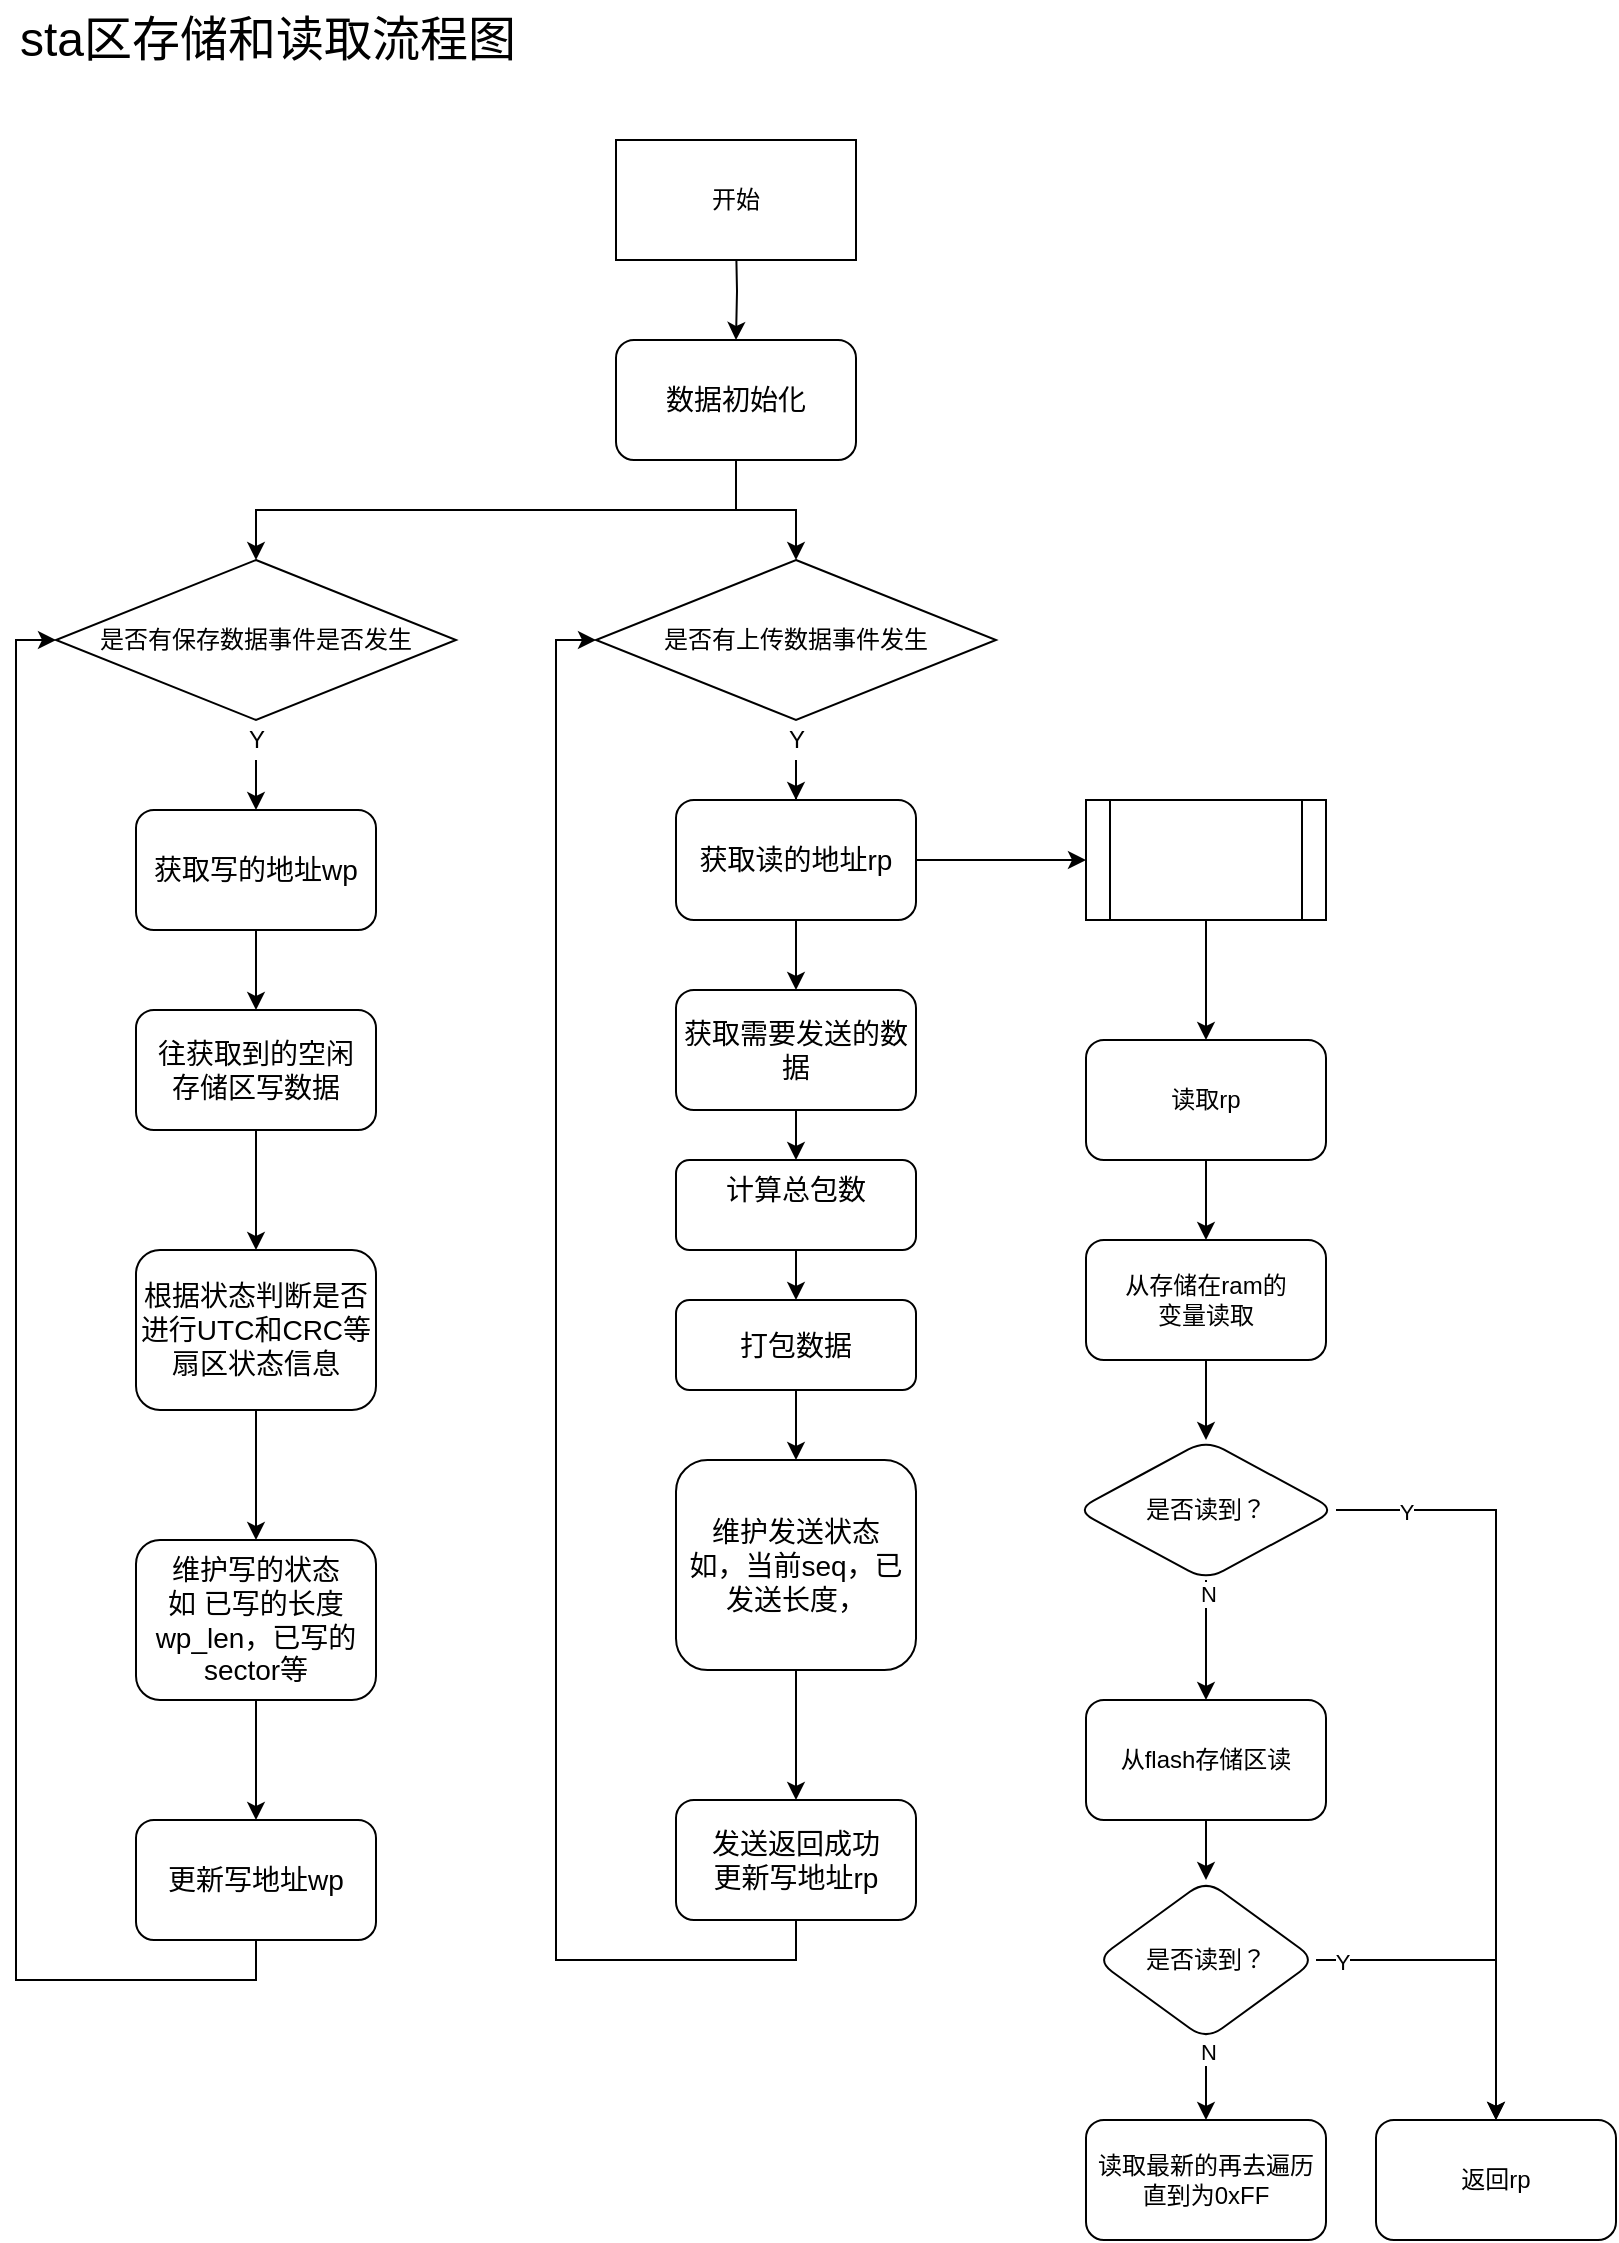 <mxfile version="14.5.0" type="github" pages="7">
  <diagram id="Yshll1KeJVqe1WhWziSk" name="Page-1">
    <mxGraphModel dx="1184" dy="851" grid="1" gridSize="10" guides="1" tooltips="1" connect="1" arrows="1" fold="1" page="1" pageScale="1" pageWidth="827" pageHeight="1169" math="0" shadow="0">
      <root>
        <mxCell id="0" />
        <mxCell id="1" parent="0" />
        <mxCell id="Qh0jjnEe6WZRLldCU-LE-3" style="edgeStyle=orthogonalEdgeStyle;rounded=0;orthogonalLoop=1;jettySize=auto;html=1;exitX=0.5;exitY=1;exitDx=0;exitDy=0;entryX=0.5;entryY=0;entryDx=0;entryDy=0;" parent="1" source="3u4fdiKWrIFw9B-NbYQv-1" target="Qh0jjnEe6WZRLldCU-LE-1" edge="1">
          <mxGeometry relative="1" as="geometry" />
        </mxCell>
        <mxCell id="3u4fdiKWrIFw9B-NbYQv-1" value="&lt;font style=&quot;font-size: 14px&quot;&gt;获取写的地址wp&lt;/font&gt;" style="rounded=1;whiteSpace=wrap;html=1;" parent="1" vertex="1">
          <mxGeometry x="74" y="415" width="120" height="60" as="geometry" />
        </mxCell>
        <mxCell id="Qh0jjnEe6WZRLldCU-LE-4" style="edgeStyle=orthogonalEdgeStyle;rounded=0;orthogonalLoop=1;jettySize=auto;html=1;exitX=0.5;exitY=1;exitDx=0;exitDy=0;entryX=0.5;entryY=0;entryDx=0;entryDy=0;" parent="1" source="Qh0jjnEe6WZRLldCU-LE-1" target="Qh0jjnEe6WZRLldCU-LE-2" edge="1">
          <mxGeometry relative="1" as="geometry" />
        </mxCell>
        <mxCell id="Qh0jjnEe6WZRLldCU-LE-1" value="&lt;span style=&quot;font-size: 14px&quot;&gt;往获取到的空闲&lt;br&gt;存储区写数据&lt;br&gt;&lt;/span&gt;" style="rounded=1;whiteSpace=wrap;html=1;" parent="1" vertex="1">
          <mxGeometry x="74" y="515" width="120" height="60" as="geometry" />
        </mxCell>
        <mxCell id="Qh0jjnEe6WZRLldCU-LE-6" value="" style="edgeStyle=orthogonalEdgeStyle;rounded=0;orthogonalLoop=1;jettySize=auto;html=1;entryX=0.5;entryY=0;entryDx=0;entryDy=0;" parent="1" source="Qh0jjnEe6WZRLldCU-LE-2" target="kgv-w4sO0Tsve0FI88D6-35" edge="1">
          <mxGeometry relative="1" as="geometry">
            <mxPoint x="-66" y="850" as="targetPoint" />
          </mxGeometry>
        </mxCell>
        <mxCell id="Qh0jjnEe6WZRLldCU-LE-2" value="&lt;span style=&quot;font-size: 14px&quot;&gt;根据状态判断是否进行UTC和CRC等扇区状态信息&lt;/span&gt;" style="rounded=1;whiteSpace=wrap;html=1;" parent="1" vertex="1">
          <mxGeometry x="74" y="635" width="120" height="80" as="geometry" />
        </mxCell>
        <mxCell id="kgv-w4sO0Tsve0FI88D6-8" style="edgeStyle=orthogonalEdgeStyle;rounded=0;orthogonalLoop=1;jettySize=auto;html=1;exitX=0.5;exitY=1;exitDx=0;exitDy=0;entryX=0;entryY=0.5;entryDx=0;entryDy=0;" parent="1" source="Qh0jjnEe6WZRLldCU-LE-5" target="kgv-w4sO0Tsve0FI88D6-4" edge="1">
          <mxGeometry relative="1" as="geometry" />
        </mxCell>
        <mxCell id="Qh0jjnEe6WZRLldCU-LE-5" value="&lt;font style=&quot;font-size: 14px&quot;&gt;更新写地址wp&lt;/font&gt;" style="rounded=1;whiteSpace=wrap;html=1;" parent="1" vertex="1">
          <mxGeometry x="74" y="920" width="120" height="60" as="geometry" />
        </mxCell>
        <mxCell id="kgv-w4sO0Tsve0FI88D6-3" style="edgeStyle=orthogonalEdgeStyle;rounded=0;orthogonalLoop=1;jettySize=auto;html=1;exitX=0.5;exitY=1;exitDx=0;exitDy=0;entryX=0.5;entryY=0;entryDx=0;entryDy=0;" parent="1" target="kgv-w4sO0Tsve0FI88D6-2" edge="1">
          <mxGeometry relative="1" as="geometry">
            <mxPoint x="374" y="130" as="sourcePoint" />
          </mxGeometry>
        </mxCell>
        <mxCell id="kgv-w4sO0Tsve0FI88D6-1" value="开始" style="rounded=0;whiteSpace=wrap;html=1;" parent="1" vertex="1">
          <mxGeometry x="314" y="80" width="120" height="60" as="geometry" />
        </mxCell>
        <mxCell id="kgv-w4sO0Tsve0FI88D6-9" style="edgeStyle=orthogonalEdgeStyle;rounded=0;orthogonalLoop=1;jettySize=auto;html=1;exitX=0.5;exitY=1;exitDx=0;exitDy=0;entryX=0.5;entryY=0;entryDx=0;entryDy=0;" parent="1" source="kgv-w4sO0Tsve0FI88D6-2" target="kgv-w4sO0Tsve0FI88D6-4" edge="1">
          <mxGeometry relative="1" as="geometry" />
        </mxCell>
        <mxCell id="kgv-w4sO0Tsve0FI88D6-32" style="edgeStyle=orthogonalEdgeStyle;rounded=0;orthogonalLoop=1;jettySize=auto;html=1;exitX=0.5;exitY=1;exitDx=0;exitDy=0;entryX=0.5;entryY=0;entryDx=0;entryDy=0;" parent="1" source="kgv-w4sO0Tsve0FI88D6-2" target="kgv-w4sO0Tsve0FI88D6-29" edge="1">
          <mxGeometry relative="1" as="geometry" />
        </mxCell>
        <mxCell id="kgv-w4sO0Tsve0FI88D6-2" value="&lt;font style=&quot;font-size: 14px&quot;&gt;数据初始化&lt;/font&gt;" style="rounded=1;whiteSpace=wrap;html=1;" parent="1" vertex="1">
          <mxGeometry x="314" y="180" width="120" height="60" as="geometry" />
        </mxCell>
        <mxCell id="kgv-w4sO0Tsve0FI88D6-5" style="edgeStyle=orthogonalEdgeStyle;rounded=0;orthogonalLoop=1;jettySize=auto;html=1;exitX=0.5;exitY=1;exitDx=0;exitDy=0;" parent="1" source="kgv-w4sO0Tsve0FI88D6-6" target="3u4fdiKWrIFw9B-NbYQv-1" edge="1">
          <mxGeometry relative="1" as="geometry" />
        </mxCell>
        <mxCell id="kgv-w4sO0Tsve0FI88D6-4" value="是否有保存数据事件是否发生" style="rhombus;whiteSpace=wrap;html=1;" parent="1" vertex="1">
          <mxGeometry x="34" y="290" width="200" height="80" as="geometry" />
        </mxCell>
        <mxCell id="kgv-w4sO0Tsve0FI88D6-6" value="Y" style="text;html=1;resizable=0;autosize=1;align=center;verticalAlign=middle;points=[];fillColor=none;strokeColor=none;rounded=0;" parent="1" vertex="1">
          <mxGeometry x="124" y="370" width="20" height="20" as="geometry" />
        </mxCell>
        <mxCell id="kgv-w4sO0Tsve0FI88D6-7" style="edgeStyle=orthogonalEdgeStyle;rounded=0;orthogonalLoop=1;jettySize=auto;html=1;exitX=0.5;exitY=1;exitDx=0;exitDy=0;" parent="1" source="kgv-w4sO0Tsve0FI88D6-4" target="kgv-w4sO0Tsve0FI88D6-6" edge="1">
          <mxGeometry relative="1" as="geometry">
            <mxPoint x="134" y="370" as="sourcePoint" />
            <mxPoint x="134" y="415" as="targetPoint" />
            <Array as="points">
              <mxPoint x="134" y="380" />
              <mxPoint x="134" y="380" />
            </Array>
          </mxGeometry>
        </mxCell>
        <mxCell id="kgv-w4sO0Tsve0FI88D6-20" style="edgeStyle=orthogonalEdgeStyle;rounded=0;orthogonalLoop=1;jettySize=auto;html=1;exitX=0.5;exitY=1;exitDx=0;exitDy=0;entryX=0.5;entryY=0;entryDx=0;entryDy=0;" parent="1" source="kgv-w4sO0Tsve0FI88D6-21" target="kgv-w4sO0Tsve0FI88D6-23" edge="1">
          <mxGeometry relative="1" as="geometry" />
        </mxCell>
        <mxCell id="xtE-4nw6ad4xntmjO7d0-7" value="" style="edgeStyle=orthogonalEdgeStyle;rounded=0;orthogonalLoop=1;jettySize=auto;html=1;" parent="1" source="kgv-w4sO0Tsve0FI88D6-21" target="xtE-4nw6ad4xntmjO7d0-5" edge="1">
          <mxGeometry relative="1" as="geometry" />
        </mxCell>
        <mxCell id="kgv-w4sO0Tsve0FI88D6-21" value="&lt;font style=&quot;font-size: 14px&quot;&gt;获取读的地址rp&lt;/font&gt;" style="rounded=1;whiteSpace=wrap;html=1;" parent="1" vertex="1">
          <mxGeometry x="344" y="410" width="120" height="60" as="geometry" />
        </mxCell>
        <mxCell id="kgv-w4sO0Tsve0FI88D6-22" style="edgeStyle=orthogonalEdgeStyle;rounded=0;orthogonalLoop=1;jettySize=auto;html=1;exitX=0.5;exitY=1;exitDx=0;exitDy=0;entryX=0.5;entryY=0;entryDx=0;entryDy=0;" parent="1" source="kgv-w4sO0Tsve0FI88D6-23" target="kgv-w4sO0Tsve0FI88D6-25" edge="1">
          <mxGeometry relative="1" as="geometry" />
        </mxCell>
        <mxCell id="kgv-w4sO0Tsve0FI88D6-23" value="&lt;span style=&quot;font-size: 14px&quot;&gt;获取需要发送的数据&lt;br&gt;&lt;/span&gt;" style="rounded=1;whiteSpace=wrap;html=1;" parent="1" vertex="1">
          <mxGeometry x="344" y="505" width="120" height="60" as="geometry" />
        </mxCell>
        <mxCell id="kgv-w4sO0Tsve0FI88D6-24" value="" style="edgeStyle=orthogonalEdgeStyle;rounded=0;orthogonalLoop=1;jettySize=auto;html=1;" parent="1" source="kgv-w4sO0Tsve0FI88D6-25" target="3K7jE72tFIdObAk_5Pin-1" edge="1">
          <mxGeometry relative="1" as="geometry" />
        </mxCell>
        <mxCell id="kgv-w4sO0Tsve0FI88D6-25" value="&lt;span style=&quot;font-size: 14px&quot;&gt;计算总包数&lt;br&gt;&lt;br&gt;&lt;/span&gt;" style="rounded=1;whiteSpace=wrap;html=1;" parent="1" vertex="1">
          <mxGeometry x="344" y="590" width="120" height="45" as="geometry" />
        </mxCell>
        <mxCell id="kgv-w4sO0Tsve0FI88D6-26" style="edgeStyle=orthogonalEdgeStyle;rounded=0;orthogonalLoop=1;jettySize=auto;html=1;exitX=0.5;exitY=1;exitDx=0;exitDy=0;entryX=0;entryY=0.5;entryDx=0;entryDy=0;" parent="1" source="kgv-w4sO0Tsve0FI88D6-27" target="kgv-w4sO0Tsve0FI88D6-29" edge="1">
          <mxGeometry relative="1" as="geometry" />
        </mxCell>
        <mxCell id="kgv-w4sO0Tsve0FI88D6-27" value="&lt;font style=&quot;font-size: 14px&quot;&gt;发送返回成功&lt;br&gt;更新写地址rp&lt;/font&gt;" style="rounded=1;whiteSpace=wrap;html=1;" parent="1" vertex="1">
          <mxGeometry x="344" y="910" width="120" height="60" as="geometry" />
        </mxCell>
        <mxCell id="kgv-w4sO0Tsve0FI88D6-28" style="edgeStyle=orthogonalEdgeStyle;rounded=0;orthogonalLoop=1;jettySize=auto;html=1;exitX=0.5;exitY=1;exitDx=0;exitDy=0;" parent="1" source="kgv-w4sO0Tsve0FI88D6-30" target="kgv-w4sO0Tsve0FI88D6-21" edge="1">
          <mxGeometry relative="1" as="geometry" />
        </mxCell>
        <mxCell id="kgv-w4sO0Tsve0FI88D6-29" value="是否有上传数据事件发生" style="rhombus;whiteSpace=wrap;html=1;" parent="1" vertex="1">
          <mxGeometry x="304" y="290" width="200" height="80" as="geometry" />
        </mxCell>
        <mxCell id="kgv-w4sO0Tsve0FI88D6-30" value="Y" style="text;html=1;resizable=0;autosize=1;align=center;verticalAlign=middle;points=[];fillColor=none;strokeColor=none;rounded=0;" parent="1" vertex="1">
          <mxGeometry x="394" y="370" width="20" height="20" as="geometry" />
        </mxCell>
        <mxCell id="kgv-w4sO0Tsve0FI88D6-31" style="edgeStyle=orthogonalEdgeStyle;rounded=0;orthogonalLoop=1;jettySize=auto;html=1;exitX=0.5;exitY=1;exitDx=0;exitDy=0;" parent="1" source="kgv-w4sO0Tsve0FI88D6-29" target="kgv-w4sO0Tsve0FI88D6-30" edge="1">
          <mxGeometry relative="1" as="geometry">
            <mxPoint x="404" y="360" as="sourcePoint" />
            <mxPoint x="404" y="405" as="targetPoint" />
            <Array as="points">
              <mxPoint x="404" y="370" />
              <mxPoint x="404" y="370" />
            </Array>
          </mxGeometry>
        </mxCell>
        <mxCell id="kgv-w4sO0Tsve0FI88D6-34" style="edgeStyle=orthogonalEdgeStyle;rounded=0;orthogonalLoop=1;jettySize=auto;html=1;exitX=0.5;exitY=1;exitDx=0;exitDy=0;entryX=0.5;entryY=0;entryDx=0;entryDy=0;" parent="1" source="kgv-w4sO0Tsve0FI88D6-33" target="kgv-w4sO0Tsve0FI88D6-27" edge="1">
          <mxGeometry relative="1" as="geometry" />
        </mxCell>
        <mxCell id="kgv-w4sO0Tsve0FI88D6-33" value="&lt;span style=&quot;font-size: 14px&quot;&gt;维护发送状态&lt;br&gt;如，当前seq，已发送长度，&lt;br&gt;&lt;/span&gt;" style="rounded=1;whiteSpace=wrap;html=1;" parent="1" vertex="1">
          <mxGeometry x="344" y="740" width="120" height="105" as="geometry" />
        </mxCell>
        <mxCell id="kgv-w4sO0Tsve0FI88D6-36" style="edgeStyle=orthogonalEdgeStyle;rounded=0;orthogonalLoop=1;jettySize=auto;html=1;exitX=0.5;exitY=1;exitDx=0;exitDy=0;" parent="1" source="kgv-w4sO0Tsve0FI88D6-35" target="Qh0jjnEe6WZRLldCU-LE-5" edge="1">
          <mxGeometry relative="1" as="geometry" />
        </mxCell>
        <mxCell id="kgv-w4sO0Tsve0FI88D6-35" value="&lt;span style=&quot;font-size: 14px&quot;&gt;维护写的状态&lt;br&gt;如 已写的长度wp_len，已写的sector等&lt;br&gt;&lt;/span&gt;" style="rounded=1;whiteSpace=wrap;html=1;" parent="1" vertex="1">
          <mxGeometry x="74" y="780" width="120" height="80" as="geometry" />
        </mxCell>
        <mxCell id="3K7jE72tFIdObAk_5Pin-2" value="" style="edgeStyle=orthogonalEdgeStyle;rounded=0;orthogonalLoop=1;jettySize=auto;html=1;" parent="1" source="3K7jE72tFIdObAk_5Pin-1" target="kgv-w4sO0Tsve0FI88D6-33" edge="1">
          <mxGeometry relative="1" as="geometry" />
        </mxCell>
        <mxCell id="3K7jE72tFIdObAk_5Pin-1" value="&lt;span style=&quot;font-size: 14px&quot;&gt;打包数据&lt;br&gt;&lt;/span&gt;" style="rounded=1;whiteSpace=wrap;html=1;" parent="1" vertex="1">
          <mxGeometry x="344" y="660" width="120" height="45" as="geometry" />
        </mxCell>
        <mxCell id="wulihkaNkMiMiwby88rM-20" value="" style="edgeStyle=orthogonalEdgeStyle;rounded=0;orthogonalLoop=1;jettySize=auto;html=1;" parent="1" source="xtE-4nw6ad4xntmjO7d0-5" target="wulihkaNkMiMiwby88rM-3" edge="1">
          <mxGeometry relative="1" as="geometry" />
        </mxCell>
        <mxCell id="xtE-4nw6ad4xntmjO7d0-5" value="" style="shape=process;whiteSpace=wrap;html=1;backgroundOutline=1;" parent="1" vertex="1">
          <mxGeometry x="549" y="410" width="120" height="60" as="geometry" />
        </mxCell>
        <mxCell id="wulihkaNkMiMiwby88rM-2" value="" style="edgeStyle=orthogonalEdgeStyle;rounded=0;orthogonalLoop=1;jettySize=auto;html=1;" parent="1" source="wulihkaNkMiMiwby88rM-3" target="wulihkaNkMiMiwby88rM-5" edge="1">
          <mxGeometry relative="1" as="geometry" />
        </mxCell>
        <mxCell id="wulihkaNkMiMiwby88rM-3" value="读取rp" style="rounded=1;whiteSpace=wrap;html=1;" parent="1" vertex="1">
          <mxGeometry x="549" y="530" width="120" height="60" as="geometry" />
        </mxCell>
        <mxCell id="wulihkaNkMiMiwby88rM-4" value="" style="edgeStyle=orthogonalEdgeStyle;rounded=0;orthogonalLoop=1;jettySize=auto;html=1;" parent="1" source="wulihkaNkMiMiwby88rM-5" target="wulihkaNkMiMiwby88rM-8" edge="1">
          <mxGeometry relative="1" as="geometry" />
        </mxCell>
        <mxCell id="wulihkaNkMiMiwby88rM-5" value="从存储在ram的&lt;br&gt;变量读取" style="whiteSpace=wrap;html=1;rounded=1;" parent="1" vertex="1">
          <mxGeometry x="549" y="630" width="120" height="60" as="geometry" />
        </mxCell>
        <mxCell id="wulihkaNkMiMiwby88rM-6" style="edgeStyle=orthogonalEdgeStyle;rounded=0;orthogonalLoop=1;jettySize=auto;html=1;exitX=1;exitY=0.5;exitDx=0;exitDy=0;entryX=0.5;entryY=0;entryDx=0;entryDy=0;" parent="1" source="wulihkaNkMiMiwby88rM-8" target="wulihkaNkMiMiwby88rM-19" edge="1">
          <mxGeometry relative="1" as="geometry">
            <mxPoint x="884" y="1070" as="targetPoint" />
          </mxGeometry>
        </mxCell>
        <mxCell id="wulihkaNkMiMiwby88rM-7" value="Y" style="edgeLabel;html=1;align=center;verticalAlign=middle;resizable=0;points=[];" parent="wulihkaNkMiMiwby88rM-6" vertex="1" connectable="0">
          <mxGeometry x="-0.818" y="-1" relative="1" as="geometry">
            <mxPoint as="offset" />
          </mxGeometry>
        </mxCell>
        <mxCell id="wulihkaNkMiMiwby88rM-8" value="是否读到？" style="rhombus;whiteSpace=wrap;html=1;rounded=1;" parent="1" vertex="1">
          <mxGeometry x="544" y="730" width="130" height="70" as="geometry" />
        </mxCell>
        <mxCell id="wulihkaNkMiMiwby88rM-9" value="" style="edgeStyle=orthogonalEdgeStyle;rounded=0;orthogonalLoop=1;jettySize=auto;html=1;entryX=0.5;entryY=0;entryDx=0;entryDy=0;exitX=0.5;exitY=1;exitDx=0;exitDy=0;" parent="1" source="wulihkaNkMiMiwby88rM-8" target="wulihkaNkMiMiwby88rM-12" edge="1">
          <mxGeometry relative="1" as="geometry">
            <mxPoint x="609" y="820" as="sourcePoint" />
            <mxPoint x="609" y="880" as="targetPoint" />
            <Array as="points" />
          </mxGeometry>
        </mxCell>
        <mxCell id="wulihkaNkMiMiwby88rM-10" value="N" style="edgeLabel;html=1;align=center;verticalAlign=middle;resizable=0;points=[];" parent="wulihkaNkMiMiwby88rM-9" vertex="1" connectable="0">
          <mxGeometry x="-0.764" y="1" relative="1" as="geometry">
            <mxPoint as="offset" />
          </mxGeometry>
        </mxCell>
        <mxCell id="wulihkaNkMiMiwby88rM-11" value="" style="edgeStyle=orthogonalEdgeStyle;rounded=0;orthogonalLoop=1;jettySize=auto;html=1;" parent="1" source="wulihkaNkMiMiwby88rM-12" target="wulihkaNkMiMiwby88rM-15" edge="1">
          <mxGeometry relative="1" as="geometry" />
        </mxCell>
        <mxCell id="wulihkaNkMiMiwby88rM-12" value="从flash存储区读" style="rounded=1;whiteSpace=wrap;html=1;" parent="1" vertex="1">
          <mxGeometry x="549" y="860" width="120" height="60" as="geometry" />
        </mxCell>
        <mxCell id="wulihkaNkMiMiwby88rM-13" style="edgeStyle=orthogonalEdgeStyle;rounded=0;orthogonalLoop=1;jettySize=auto;html=1;exitX=1;exitY=0.5;exitDx=0;exitDy=0;entryX=0.5;entryY=0;entryDx=0;entryDy=0;" parent="1" source="wulihkaNkMiMiwby88rM-15" target="wulihkaNkMiMiwby88rM-19" edge="1">
          <mxGeometry relative="1" as="geometry" />
        </mxCell>
        <mxCell id="wulihkaNkMiMiwby88rM-14" value="Y" style="edgeLabel;html=1;align=center;verticalAlign=middle;resizable=0;points=[];" parent="wulihkaNkMiMiwby88rM-13" vertex="1" connectable="0">
          <mxGeometry x="-0.847" y="-1" relative="1" as="geometry">
            <mxPoint as="offset" />
          </mxGeometry>
        </mxCell>
        <mxCell id="wulihkaNkMiMiwby88rM-15" value="是否读到？" style="rhombus;whiteSpace=wrap;html=1;rounded=1;" parent="1" vertex="1">
          <mxGeometry x="554" y="950" width="110" height="80" as="geometry" />
        </mxCell>
        <mxCell id="wulihkaNkMiMiwby88rM-16" value="" style="edgeStyle=orthogonalEdgeStyle;rounded=0;orthogonalLoop=1;jettySize=auto;html=1;exitX=0.5;exitY=1;exitDx=0;exitDy=0;" parent="1" source="wulihkaNkMiMiwby88rM-15" target="wulihkaNkMiMiwby88rM-18" edge="1">
          <mxGeometry relative="1" as="geometry">
            <mxPoint x="609" y="1050" as="sourcePoint" />
          </mxGeometry>
        </mxCell>
        <mxCell id="wulihkaNkMiMiwby88rM-17" value="N" style="edgeLabel;html=1;align=center;verticalAlign=middle;resizable=0;points=[];" parent="wulihkaNkMiMiwby88rM-16" vertex="1" connectable="0">
          <mxGeometry x="-0.733" y="1" relative="1" as="geometry">
            <mxPoint as="offset" />
          </mxGeometry>
        </mxCell>
        <mxCell id="wulihkaNkMiMiwby88rM-18" value="读取最新的再去遍历直到为0xFF" style="rounded=1;whiteSpace=wrap;html=1;" parent="1" vertex="1">
          <mxGeometry x="549" y="1070" width="120" height="60" as="geometry" />
        </mxCell>
        <mxCell id="wulihkaNkMiMiwby88rM-19" value="返回rp" style="rounded=1;whiteSpace=wrap;html=1;" parent="1" vertex="1">
          <mxGeometry x="694" y="1070" width="120" height="60" as="geometry" />
        </mxCell>
        <mxCell id="aOmzwYl6putw8qLtTHae-1" value="&lt;font style=&quot;font-size: 24px&quot;&gt;sta区存储和读取流程图&lt;/font&gt;" style="text;html=1;strokeColor=none;fillColor=none;align=center;verticalAlign=middle;whiteSpace=wrap;rounded=0;" parent="1" vertex="1">
          <mxGeometry x="10" y="10" width="260" height="40" as="geometry" />
        </mxCell>
      </root>
    </mxGraphModel>
  </diagram>
  <diagram id="5nd3lFEQ99d_9qUJ0lhs" name="Page-2">
    <mxGraphModel dx="1422" dy="762" grid="1" gridSize="10" guides="1" tooltips="1" connect="1" arrows="1" fold="1" page="1" pageScale="1" pageWidth="827" pageHeight="1169" math="0" shadow="0">
      <root>
        <mxCell id="n50_d16GfCH-7NYCIRMe-0" />
        <mxCell id="n50_d16GfCH-7NYCIRMe-1" parent="n50_d16GfCH-7NYCIRMe-0" />
        <mxCell id="e7zCo95LPuhCvYkLJTaY-2" value="" style="edgeStyle=orthogonalEdgeStyle;rounded=0;orthogonalLoop=1;jettySize=auto;html=1;" parent="n50_d16GfCH-7NYCIRMe-1" source="e7zCo95LPuhCvYkLJTaY-0" target="e7zCo95LPuhCvYkLJTaY-1" edge="1">
          <mxGeometry relative="1" as="geometry" />
        </mxCell>
        <mxCell id="e7zCo95LPuhCvYkLJTaY-0" value="开始" style="rounded=0;whiteSpace=wrap;html=1;" parent="n50_d16GfCH-7NYCIRMe-1" vertex="1">
          <mxGeometry x="175" y="120" width="120" height="60" as="geometry" />
        </mxCell>
        <mxCell id="e7zCo95LPuhCvYkLJTaY-4" value="" style="edgeStyle=orthogonalEdgeStyle;rounded=0;orthogonalLoop=1;jettySize=auto;html=1;" parent="n50_d16GfCH-7NYCIRMe-1" source="e7zCo95LPuhCvYkLJTaY-1" target="e7zCo95LPuhCvYkLJTaY-3" edge="1">
          <mxGeometry relative="1" as="geometry" />
        </mxCell>
        <mxCell id="e7zCo95LPuhCvYkLJTaY-1" value="获取正在使用的ID或Cfg存储sector" style="rounded=1;whiteSpace=wrap;html=1;" parent="n50_d16GfCH-7NYCIRMe-1" vertex="1">
          <mxGeometry x="175" y="220" width="120" height="60" as="geometry" />
        </mxCell>
        <mxCell id="e7zCo95LPuhCvYkLJTaY-6" value="" style="edgeStyle=orthogonalEdgeStyle;rounded=0;orthogonalLoop=1;jettySize=auto;html=1;" parent="n50_d16GfCH-7NYCIRMe-1" source="e7zCo95LPuhCvYkLJTaY-3" target="e7zCo95LPuhCvYkLJTaY-5" edge="1">
          <mxGeometry relative="1" as="geometry" />
        </mxCell>
        <mxCell id="e7zCo95LPuhCvYkLJTaY-3" value="遍历整个sector，确认&lt;br&gt;空闲的block" style="rounded=1;whiteSpace=wrap;html=1;" parent="n50_d16GfCH-7NYCIRMe-1" vertex="1">
          <mxGeometry x="175" y="320" width="120" height="60" as="geometry" />
        </mxCell>
        <mxCell id="e7zCo95LPuhCvYkLJTaY-8" value="" style="edgeStyle=orthogonalEdgeStyle;rounded=0;orthogonalLoop=1;jettySize=auto;html=1;entryX=0.5;entryY=0;entryDx=0;entryDy=0;" parent="n50_d16GfCH-7NYCIRMe-1" source="e7zCo95LPuhCvYkLJTaY-5" target="Q2uw357Won9p834NOLiW-2" edge="1">
          <mxGeometry relative="1" as="geometry" />
        </mxCell>
        <mxCell id="e7zCo95LPuhCvYkLJTaY-5" value="往block写ID或cfg信息" style="rounded=1;whiteSpace=wrap;html=1;" parent="n50_d16GfCH-7NYCIRMe-1" vertex="1">
          <mxGeometry x="175" y="430" width="120" height="60" as="geometry" />
        </mxCell>
        <mxCell id="Q2uw357Won9p834NOLiW-7" style="edgeStyle=orthogonalEdgeStyle;rounded=0;orthogonalLoop=1;jettySize=auto;html=1;exitX=0.5;exitY=1;exitDx=0;exitDy=0;entryX=0.5;entryY=0;entryDx=0;entryDy=0;" parent="n50_d16GfCH-7NYCIRMe-1" source="e7zCo95LPuhCvYkLJTaY-7" target="Q2uw357Won9p834NOLiW-5" edge="1">
          <mxGeometry relative="1" as="geometry" />
        </mxCell>
        <mxCell id="e7zCo95LPuhCvYkLJTaY-7" value="切换区域，保存地址信息，并将旧的区只擦除态" style="whiteSpace=wrap;html=1;rounded=1;" parent="n50_d16GfCH-7NYCIRMe-1" vertex="1">
          <mxGeometry x="175" y="770" width="120" height="90" as="geometry" />
        </mxCell>
        <mxCell id="e7zCo95LPuhCvYkLJTaY-9" value="" style="edgeStyle=orthogonalEdgeStyle;rounded=0;orthogonalLoop=1;jettySize=auto;html=1;" parent="n50_d16GfCH-7NYCIRMe-1" source="e7zCo95LPuhCvYkLJTaY-10" target="e7zCo95LPuhCvYkLJTaY-12" edge="1">
          <mxGeometry relative="1" as="geometry" />
        </mxCell>
        <mxCell id="e7zCo95LPuhCvYkLJTaY-10" value="开始" style="rounded=0;whiteSpace=wrap;html=1;" parent="n50_d16GfCH-7NYCIRMe-1" vertex="1">
          <mxGeometry x="505" y="120" width="120" height="60" as="geometry" />
        </mxCell>
        <mxCell id="e7zCo95LPuhCvYkLJTaY-11" value="" style="edgeStyle=orthogonalEdgeStyle;rounded=0;orthogonalLoop=1;jettySize=auto;html=1;" parent="n50_d16GfCH-7NYCIRMe-1" source="e7zCo95LPuhCvYkLJTaY-12" target="e7zCo95LPuhCvYkLJTaY-14" edge="1">
          <mxGeometry relative="1" as="geometry" />
        </mxCell>
        <mxCell id="e7zCo95LPuhCvYkLJTaY-12" value="获取正在使用的ID或Cfg存储sector" style="rounded=1;whiteSpace=wrap;html=1;" parent="n50_d16GfCH-7NYCIRMe-1" vertex="1">
          <mxGeometry x="505" y="220" width="120" height="60" as="geometry" />
        </mxCell>
        <mxCell id="e7zCo95LPuhCvYkLJTaY-13" value="" style="edgeStyle=orthogonalEdgeStyle;rounded=0;orthogonalLoop=1;jettySize=auto;html=1;" parent="n50_d16GfCH-7NYCIRMe-1" source="e7zCo95LPuhCvYkLJTaY-14" target="e7zCo95LPuhCvYkLJTaY-16" edge="1">
          <mxGeometry relative="1" as="geometry" />
        </mxCell>
        <mxCell id="e7zCo95LPuhCvYkLJTaY-14" value="遍历整个sector，确认&lt;br&gt;最新的block" style="rounded=1;whiteSpace=wrap;html=1;" parent="n50_d16GfCH-7NYCIRMe-1" vertex="1">
          <mxGeometry x="505" y="320" width="120" height="60" as="geometry" />
        </mxCell>
        <mxCell id="Q2uw357Won9p834NOLiW-15" style="edgeStyle=orthogonalEdgeStyle;rounded=0;orthogonalLoop=1;jettySize=auto;html=1;exitX=0.5;exitY=1;exitDx=0;exitDy=0;entryX=0.5;entryY=0;entryDx=0;entryDy=0;" parent="n50_d16GfCH-7NYCIRMe-1" source="e7zCo95LPuhCvYkLJTaY-16" target="Q2uw357Won9p834NOLiW-13" edge="1">
          <mxGeometry relative="1" as="geometry" />
        </mxCell>
        <mxCell id="e7zCo95LPuhCvYkLJTaY-16" value="从block读ID或cfg信息" style="rounded=1;whiteSpace=wrap;html=1;" parent="n50_d16GfCH-7NYCIRMe-1" vertex="1">
          <mxGeometry x="505" y="430" width="120" height="60" as="geometry" />
        </mxCell>
        <mxCell id="Q2uw357Won9p834NOLiW-3" value="" style="edgeStyle=orthogonalEdgeStyle;rounded=0;orthogonalLoop=1;jettySize=auto;html=1;" parent="n50_d16GfCH-7NYCIRMe-1" source="Q2uw357Won9p834NOLiW-2" target="e7zCo95LPuhCvYkLJTaY-7" edge="1">
          <mxGeometry relative="1" as="geometry" />
        </mxCell>
        <mxCell id="Q2uw357Won9p834NOLiW-4" value="Y" style="edgeLabel;html=1;align=center;verticalAlign=middle;resizable=0;points=[];" parent="Q2uw357Won9p834NOLiW-3" vertex="1" connectable="0">
          <mxGeometry x="-0.8" relative="1" as="geometry">
            <mxPoint as="offset" />
          </mxGeometry>
        </mxCell>
        <mxCell id="Q2uw357Won9p834NOLiW-6" style="edgeStyle=orthogonalEdgeStyle;rounded=0;orthogonalLoop=1;jettySize=auto;html=1;exitX=1;exitY=0.5;exitDx=0;exitDy=0;entryX=1;entryY=0.5;entryDx=0;entryDy=0;" parent="n50_d16GfCH-7NYCIRMe-1" source="Q2uw357Won9p834NOLiW-2" target="Q2uw357Won9p834NOLiW-5" edge="1">
          <mxGeometry relative="1" as="geometry" />
        </mxCell>
        <mxCell id="Q2uw357Won9p834NOLiW-2" value="&lt;span&gt;判断是否需要进行区域切换&lt;/span&gt;" style="rhombus;whiteSpace=wrap;html=1;" parent="n50_d16GfCH-7NYCIRMe-1" vertex="1">
          <mxGeometry x="150" y="570" width="170" height="110" as="geometry" />
        </mxCell>
        <mxCell id="Q2uw357Won9p834NOLiW-5" value="结束" style="rounded=0;whiteSpace=wrap;html=1;" parent="n50_d16GfCH-7NYCIRMe-1" vertex="1">
          <mxGeometry x="175" y="950" width="120" height="60" as="geometry" />
        </mxCell>
        <mxCell id="Q2uw357Won9p834NOLiW-8" style="edgeStyle=orthogonalEdgeStyle;rounded=0;orthogonalLoop=1;jettySize=auto;html=1;exitX=0.5;exitY=1;exitDx=0;exitDy=0;entryX=0.5;entryY=0;entryDx=0;entryDy=0;" parent="n50_d16GfCH-7NYCIRMe-1" source="Q2uw357Won9p834NOLiW-9" target="Q2uw357Won9p834NOLiW-14" edge="1">
          <mxGeometry relative="1" as="geometry" />
        </mxCell>
        <mxCell id="Q2uw357Won9p834NOLiW-9" value="切换区域，保存地址信息，并将旧的区只擦除态" style="whiteSpace=wrap;html=1;rounded=1;" parent="n50_d16GfCH-7NYCIRMe-1" vertex="1">
          <mxGeometry x="505" y="760" width="120" height="90" as="geometry" />
        </mxCell>
        <mxCell id="Q2uw357Won9p834NOLiW-10" value="" style="edgeStyle=orthogonalEdgeStyle;rounded=0;orthogonalLoop=1;jettySize=auto;html=1;" parent="n50_d16GfCH-7NYCIRMe-1" source="Q2uw357Won9p834NOLiW-13" target="Q2uw357Won9p834NOLiW-9" edge="1">
          <mxGeometry relative="1" as="geometry" />
        </mxCell>
        <mxCell id="Q2uw357Won9p834NOLiW-11" value="Y" style="edgeLabel;html=1;align=center;verticalAlign=middle;resizable=0;points=[];" parent="Q2uw357Won9p834NOLiW-10" vertex="1" connectable="0">
          <mxGeometry x="-0.8" relative="1" as="geometry">
            <mxPoint as="offset" />
          </mxGeometry>
        </mxCell>
        <mxCell id="Q2uw357Won9p834NOLiW-12" style="edgeStyle=orthogonalEdgeStyle;rounded=0;orthogonalLoop=1;jettySize=auto;html=1;exitX=1;exitY=0.5;exitDx=0;exitDy=0;entryX=1;entryY=0.5;entryDx=0;entryDy=0;" parent="n50_d16GfCH-7NYCIRMe-1" source="Q2uw357Won9p834NOLiW-13" target="Q2uw357Won9p834NOLiW-14" edge="1">
          <mxGeometry relative="1" as="geometry" />
        </mxCell>
        <mxCell id="Q2uw357Won9p834NOLiW-13" value="&lt;span&gt;判断是否需要进行区域切换&lt;/span&gt;" style="rhombus;whiteSpace=wrap;html=1;" parent="n50_d16GfCH-7NYCIRMe-1" vertex="1">
          <mxGeometry x="480" y="580" width="170" height="110" as="geometry" />
        </mxCell>
        <mxCell id="Q2uw357Won9p834NOLiW-14" value="结束" style="rounded=0;whiteSpace=wrap;html=1;" parent="n50_d16GfCH-7NYCIRMe-1" vertex="1">
          <mxGeometry x="505" y="940" width="120" height="60" as="geometry" />
        </mxCell>
        <mxCell id="pa7Pt3TBaSEtxNlSfGvR-0" value="&lt;font style=&quot;font-size: 24px&quot;&gt;ID和Cfg存储和读取流程图&lt;/font&gt;" style="text;html=1;strokeColor=none;fillColor=none;align=center;verticalAlign=middle;whiteSpace=wrap;rounded=0;" parent="n50_d16GfCH-7NYCIRMe-1" vertex="1">
          <mxGeometry x="55" y="20" width="285" height="30" as="geometry" />
        </mxCell>
      </root>
    </mxGraphModel>
  </diagram>
  <diagram id="uTvy2EQwijA_bZcyDde-" name="第 3 页">
    <mxGraphModel dx="1422" dy="762" grid="1" gridSize="10" guides="1" tooltips="1" connect="1" arrows="1" fold="1" page="1" pageScale="1" pageWidth="827" pageHeight="1169" math="0" shadow="0">
      <root>
        <mxCell id="fnqqHqIh86q1_Osp9XYR-0" />
        <mxCell id="fnqqHqIh86q1_Osp9XYR-1" parent="fnqqHqIh86q1_Osp9XYR-0" />
        <mxCell id="fnqqHqIh86q1_Osp9XYR-4" value="" style="edgeStyle=orthogonalEdgeStyle;rounded=0;orthogonalLoop=1;jettySize=auto;html=1;" parent="fnqqHqIh86q1_Osp9XYR-1" source="fnqqHqIh86q1_Osp9XYR-2" edge="1">
          <mxGeometry relative="1" as="geometry">
            <mxPoint x="380" y="180" as="targetPoint" />
          </mxGeometry>
        </mxCell>
        <mxCell id="fnqqHqIh86q1_Osp9XYR-2" value="&lt;font style=&quot;font-size: 14px&quot;&gt;开始&lt;/font&gt;" style="rounded=0;whiteSpace=wrap;html=1;" parent="fnqqHqIh86q1_Osp9XYR-1" vertex="1">
          <mxGeometry x="320" y="80" width="120" height="60" as="geometry" />
        </mxCell>
        <mxCell id="fnqqHqIh86q1_Osp9XYR-7" value="" style="edgeStyle=orthogonalEdgeStyle;rounded=0;orthogonalLoop=1;jettySize=auto;html=1;" parent="fnqqHqIh86q1_Osp9XYR-1" source="fnqqHqIh86q1_Osp9XYR-5" edge="1">
          <mxGeometry relative="1" as="geometry">
            <mxPoint x="380" y="320" as="targetPoint" />
          </mxGeometry>
        </mxCell>
        <mxCell id="fnqqHqIh86q1_Osp9XYR-8" value="Y" style="edgeLabel;html=1;align=center;verticalAlign=middle;resizable=0;points=[];" parent="fnqqHqIh86q1_Osp9XYR-7" vertex="1" connectable="0">
          <mxGeometry x="-0.757" y="1" relative="1" as="geometry">
            <mxPoint as="offset" />
          </mxGeometry>
        </mxCell>
        <mxCell id="fnqqHqIh86q1_Osp9XYR-14" style="edgeStyle=orthogonalEdgeStyle;rounded=0;orthogonalLoop=1;jettySize=auto;html=1;exitX=0;exitY=0.5;exitDx=0;exitDy=0;entryX=0.5;entryY=1;entryDx=0;entryDy=0;" parent="fnqqHqIh86q1_Osp9XYR-1" source="fnqqHqIh86q1_Osp9XYR-5" target="fnqqHqIh86q1_Osp9XYR-5" edge="1">
          <mxGeometry relative="1" as="geometry">
            <mxPoint x="390" y="160" as="targetPoint" />
            <Array as="points">
              <mxPoint x="520" y="220" />
              <mxPoint x="520" y="160" />
              <mxPoint x="380" y="160" />
            </Array>
          </mxGeometry>
        </mxCell>
        <mxCell id="fnqqHqIh86q1_Osp9XYR-15" value="N" style="edgeLabel;html=1;align=center;verticalAlign=middle;resizable=0;points=[];" parent="fnqqHqIh86q1_Osp9XYR-14" vertex="1" connectable="0">
          <mxGeometry x="-0.872" relative="1" as="geometry">
            <mxPoint as="offset" />
          </mxGeometry>
        </mxCell>
        <mxCell id="fnqqHqIh86q1_Osp9XYR-5" value="判断擦写状态是否被置1？" style="rhombus;whiteSpace=wrap;html=1;direction=west;fontStyle=1" parent="fnqqHqIh86q1_Osp9XYR-1" vertex="1">
          <mxGeometry x="295" y="180" width="170" height="80" as="geometry" />
        </mxCell>
        <mxCell id="fnqqHqIh86q1_Osp9XYR-11" value="" style="edgeStyle=orthogonalEdgeStyle;rounded=0;orthogonalLoop=1;jettySize=auto;html=1;" parent="fnqqHqIh86q1_Osp9XYR-1" source="fnqqHqIh86q1_Osp9XYR-9" edge="1">
          <mxGeometry relative="1" as="geometry">
            <mxPoint x="380" y="440" as="targetPoint" />
          </mxGeometry>
        </mxCell>
        <mxCell id="fnqqHqIh86q1_Osp9XYR-12" value="Y" style="edgeLabel;html=1;align=center;verticalAlign=middle;resizable=0;points=[];" parent="fnqqHqIh86q1_Osp9XYR-11" vertex="1" connectable="0">
          <mxGeometry x="-0.696" y="1" relative="1" as="geometry">
            <mxPoint as="offset" />
          </mxGeometry>
        </mxCell>
        <mxCell id="fnqqHqIh86q1_Osp9XYR-16" style="edgeStyle=orthogonalEdgeStyle;rounded=0;orthogonalLoop=1;jettySize=auto;html=1;exitX=0;exitY=0.5;exitDx=0;exitDy=0;entryX=1;entryY=0.5;entryDx=0;entryDy=0;" parent="fnqqHqIh86q1_Osp9XYR-1" source="fnqqHqIh86q1_Osp9XYR-9" target="fnqqHqIh86q1_Osp9XYR-21" edge="1">
          <mxGeometry relative="1" as="geometry">
            <mxPoint x="450" y="610" as="targetPoint" />
            <Array as="points">
              <mxPoint x="560" y="360" />
              <mxPoint x="560" y="600" />
            </Array>
          </mxGeometry>
        </mxCell>
        <mxCell id="fnqqHqIh86q1_Osp9XYR-17" value="N" style="edgeLabel;html=1;align=center;verticalAlign=middle;resizable=0;points=[];" parent="fnqqHqIh86q1_Osp9XYR-16" vertex="1" connectable="0">
          <mxGeometry x="-0.92" relative="1" as="geometry">
            <mxPoint as="offset" />
          </mxGeometry>
        </mxCell>
        <mxCell id="fnqqHqIh86q1_Osp9XYR-9" value="判断是否处于连接状态？" style="rhombus;whiteSpace=wrap;html=1;direction=west;" parent="fnqqHqIh86q1_Osp9XYR-1" vertex="1">
          <mxGeometry x="295" y="320" width="170" height="80" as="geometry" />
        </mxCell>
        <mxCell id="fnqqHqIh86q1_Osp9XYR-20" style="edgeStyle=orthogonalEdgeStyle;rounded=0;orthogonalLoop=1;jettySize=auto;html=1;exitX=0.5;exitY=0;exitDx=0;exitDy=0;entryX=0.5;entryY=0;entryDx=0;entryDy=0;" parent="fnqqHqIh86q1_Osp9XYR-1" source="fnqqHqIh86q1_Osp9XYR-13" target="fnqqHqIh86q1_Osp9XYR-21" edge="1">
          <mxGeometry relative="1" as="geometry">
            <mxPoint x="380" y="580" as="targetPoint" />
            <Array as="points" />
          </mxGeometry>
        </mxCell>
        <mxCell id="fnqqHqIh86q1_Osp9XYR-29" value="Y" style="edgeLabel;html=1;align=center;verticalAlign=middle;resizable=0;points=[];" parent="fnqqHqIh86q1_Osp9XYR-20" vertex="1" connectable="0">
          <mxGeometry x="-0.657" relative="1" as="geometry">
            <mxPoint as="offset" />
          </mxGeometry>
        </mxCell>
        <mxCell id="fnqqHqIh86q1_Osp9XYR-13" value="正在使用的sector剩余值&lt;br&gt;是否小于门限值？" style="rhombus;whiteSpace=wrap;html=1;direction=west;" parent="fnqqHqIh86q1_Osp9XYR-1" vertex="1">
          <mxGeometry x="295" y="440" width="170" height="100" as="geometry" />
        </mxCell>
        <mxCell id="fnqqHqIh86q1_Osp9XYR-18" style="edgeStyle=orthogonalEdgeStyle;rounded=0;orthogonalLoop=1;jettySize=auto;html=1;exitX=0;exitY=0.5;exitDx=0;exitDy=0;entryX=0.5;entryY=1;entryDx=0;entryDy=0;" parent="fnqqHqIh86q1_Osp9XYR-1" source="fnqqHqIh86q1_Osp9XYR-13" target="fnqqHqIh86q1_Osp9XYR-13" edge="1">
          <mxGeometry relative="1" as="geometry">
            <Array as="points">
              <mxPoint x="520" y="490" />
              <mxPoint x="520" y="420" />
              <mxPoint x="380" y="420" />
            </Array>
          </mxGeometry>
        </mxCell>
        <mxCell id="fnqqHqIh86q1_Osp9XYR-19" value="N" style="edgeLabel;html=1;align=center;verticalAlign=middle;resizable=0;points=[];" parent="fnqqHqIh86q1_Osp9XYR-18" vertex="1" connectable="0">
          <mxGeometry x="-0.916" relative="1" as="geometry">
            <mxPoint as="offset" />
          </mxGeometry>
        </mxCell>
        <mxCell id="fnqqHqIh86q1_Osp9XYR-28" value="" style="edgeStyle=orthogonalEdgeStyle;rounded=0;orthogonalLoop=1;jettySize=auto;html=1;" parent="fnqqHqIh86q1_Osp9XYR-1" source="fnqqHqIh86q1_Osp9XYR-21" target="fnqqHqIh86q1_Osp9XYR-27" edge="1">
          <mxGeometry relative="1" as="geometry" />
        </mxCell>
        <mxCell id="fnqqHqIh86q1_Osp9XYR-21" value="擦除所需擦除的sector" style="rounded=1;whiteSpace=wrap;html=1;" parent="fnqqHqIh86q1_Osp9XYR-1" vertex="1">
          <mxGeometry x="320" y="570" width="120" height="60" as="geometry" />
        </mxCell>
        <mxCell id="fnqqHqIh86q1_Osp9XYR-27" value="结束" style="rounded=0;whiteSpace=wrap;html=1;" parent="fnqqHqIh86q1_Osp9XYR-1" vertex="1">
          <mxGeometry x="320" y="660" width="120" height="60" as="geometry" />
        </mxCell>
        <mxCell id="fnqqHqIh86q1_Osp9XYR-30" value="&lt;font style=&quot;font-size: 24px&quot;&gt;sector擦除流程图&lt;/font&gt;" style="text;html=1;strokeColor=none;fillColor=none;align=center;verticalAlign=middle;whiteSpace=wrap;rounded=0;" parent="fnqqHqIh86q1_Osp9XYR-1" vertex="1">
          <mxGeometry x="40" y="10" width="200" height="40" as="geometry" />
        </mxCell>
      </root>
    </mxGraphModel>
  </diagram>
  <diagram id="FbGuMQOQjZQ5y4SIsKRZ" name="第 4 页">
    <mxGraphModel dx="1184" dy="851" grid="1" gridSize="10" guides="1" tooltips="1" connect="1" arrows="1" fold="1" page="1" pageScale="1" pageWidth="827" pageHeight="1169" math="0" shadow="0">
      <root>
        <mxCell id="soPAVjkGdA2e4Ogfdyem-0" />
        <mxCell id="soPAVjkGdA2e4Ogfdyem-1" parent="soPAVjkGdA2e4Ogfdyem-0" />
        <mxCell id="soPAVjkGdA2e4Ogfdyem-4" value="" style="edgeStyle=orthogonalEdgeStyle;rounded=0;orthogonalLoop=1;jettySize=auto;html=1;" parent="soPAVjkGdA2e4Ogfdyem-1" source="soPAVjkGdA2e4Ogfdyem-2" target="soPAVjkGdA2e4Ogfdyem-3" edge="1">
          <mxGeometry relative="1" as="geometry" />
        </mxCell>
        <mxCell id="soPAVjkGdA2e4Ogfdyem-2" value="&lt;font style=&quot;font-size: 18px&quot;&gt;开始&lt;/font&gt;" style="rounded=0;whiteSpace=wrap;html=1;" parent="soPAVjkGdA2e4Ogfdyem-1" vertex="1">
          <mxGeometry x="360" y="80" width="120" height="60" as="geometry" />
        </mxCell>
        <mxCell id="soPAVjkGdA2e4Ogfdyem-6" value="" style="edgeStyle=orthogonalEdgeStyle;rounded=0;orthogonalLoop=1;jettySize=auto;html=1;" parent="soPAVjkGdA2e4Ogfdyem-1" source="soPAVjkGdA2e4Ogfdyem-3" edge="1">
          <mxGeometry relative="1" as="geometry">
            <mxPoint x="420" y="310.0" as="targetPoint" />
          </mxGeometry>
        </mxCell>
        <mxCell id="soPAVjkGdA2e4Ogfdyem-3" value="&lt;font style=&quot;font-size: 14px&quot;&gt;设置初始读地址为&lt;br&gt;STA A存储区&lt;/font&gt;" style="rounded=1;whiteSpace=wrap;html=1;" parent="soPAVjkGdA2e4Ogfdyem-1" vertex="1">
          <mxGeometry x="360" y="190" width="120" height="60" as="geometry" />
        </mxCell>
        <mxCell id="soPAVjkGdA2e4Ogfdyem-9" value="" style="edgeStyle=orthogonalEdgeStyle;rounded=0;orthogonalLoop=1;jettySize=auto;html=1;" parent="soPAVjkGdA2e4Ogfdyem-1" source="soPAVjkGdA2e4Ogfdyem-7" target="soPAVjkGdA2e4Ogfdyem-11" edge="1">
          <mxGeometry relative="1" as="geometry">
            <mxPoint x="420" y="450" as="targetPoint" />
          </mxGeometry>
        </mxCell>
        <mxCell id="soPAVjkGdA2e4Ogfdyem-10" value="Y" style="edgeLabel;html=1;align=center;verticalAlign=middle;resizable=0;points=[];" parent="soPAVjkGdA2e4Ogfdyem-9" vertex="1" connectable="0">
          <mxGeometry x="-0.824" y="-3" relative="1" as="geometry">
            <mxPoint as="offset" />
          </mxGeometry>
        </mxCell>
        <mxCell id="soPAVjkGdA2e4Ogfdyem-15" style="edgeStyle=orthogonalEdgeStyle;rounded=0;orthogonalLoop=1;jettySize=auto;html=1;exitX=1;exitY=0.5;exitDx=0;exitDy=0;" parent="soPAVjkGdA2e4Ogfdyem-1" source="soPAVjkGdA2e4Ogfdyem-7" edge="1">
          <mxGeometry relative="1" as="geometry">
            <mxPoint x="680" y="570" as="targetPoint" />
            <Array as="points">
              <mxPoint x="680" y="355" />
            </Array>
          </mxGeometry>
        </mxCell>
        <mxCell id="soPAVjkGdA2e4Ogfdyem-19" value="N" style="edgeLabel;html=1;align=center;verticalAlign=middle;resizable=0;points=[];" parent="soPAVjkGdA2e4Ogfdyem-15" vertex="1" connectable="0">
          <mxGeometry x="-0.901" relative="1" as="geometry">
            <mxPoint as="offset" />
          </mxGeometry>
        </mxCell>
        <mxCell id="soPAVjkGdA2e4Ogfdyem-7" value="&lt;font style=&quot;font-size: 14px&quot;&gt;读取STA A首地址&lt;br&gt;是否为空？&lt;/font&gt;" style="rhombus;whiteSpace=wrap;html=1;" parent="soPAVjkGdA2e4Ogfdyem-1" vertex="1">
          <mxGeometry x="330" y="310" width="180" height="90" as="geometry" />
        </mxCell>
        <mxCell id="soPAVjkGdA2e4Ogfdyem-13" style="edgeStyle=orthogonalEdgeStyle;rounded=0;orthogonalLoop=1;jettySize=auto;html=1;exitX=0.5;exitY=1;exitDx=0;exitDy=0;" parent="soPAVjkGdA2e4Ogfdyem-1" source="soPAVjkGdA2e4Ogfdyem-11" target="soPAVjkGdA2e4Ogfdyem-12" edge="1">
          <mxGeometry relative="1" as="geometry">
            <Array as="points">
              <mxPoint x="420" y="560" />
              <mxPoint x="420" y="560" />
            </Array>
          </mxGeometry>
        </mxCell>
        <mxCell id="soPAVjkGdA2e4Ogfdyem-14" value="Y" style="edgeLabel;html=1;align=center;verticalAlign=middle;resizable=0;points=[];" parent="soPAVjkGdA2e4Ogfdyem-13" vertex="1" connectable="0">
          <mxGeometry x="-0.778" y="-1" relative="1" as="geometry">
            <mxPoint as="offset" />
          </mxGeometry>
        </mxCell>
        <mxCell id="soPAVjkGdA2e4Ogfdyem-17" style="edgeStyle=orthogonalEdgeStyle;rounded=0;orthogonalLoop=1;jettySize=auto;html=1;exitX=1;exitY=0.5;exitDx=0;exitDy=0;entryX=0.5;entryY=0;entryDx=0;entryDy=0;" parent="soPAVjkGdA2e4Ogfdyem-1" source="soPAVjkGdA2e4Ogfdyem-11" target="soPAVjkGdA2e4Ogfdyem-16" edge="1">
          <mxGeometry relative="1" as="geometry" />
        </mxCell>
        <mxCell id="soPAVjkGdA2e4Ogfdyem-18" value="N" style="edgeLabel;html=1;align=center;verticalAlign=middle;resizable=0;points=[];" parent="soPAVjkGdA2e4Ogfdyem-17" vertex="1" connectable="0">
          <mxGeometry x="-0.812" relative="1" as="geometry">
            <mxPoint as="offset" />
          </mxGeometry>
        </mxCell>
        <mxCell id="soPAVjkGdA2e4Ogfdyem-11" value="&lt;font style=&quot;font-size: 14px&quot;&gt;读取STA B首地址&lt;br&gt;是否为空？&lt;/font&gt;" style="rhombus;whiteSpace=wrap;html=1;" parent="soPAVjkGdA2e4Ogfdyem-1" vertex="1">
          <mxGeometry x="330" y="450" width="180" height="90" as="geometry" />
        </mxCell>
        <mxCell id="soPAVjkGdA2e4Ogfdyem-21" value="" style="edgeStyle=orthogonalEdgeStyle;rounded=0;orthogonalLoop=1;jettySize=auto;html=1;" parent="soPAVjkGdA2e4Ogfdyem-1" source="soPAVjkGdA2e4Ogfdyem-12" target="soPAVjkGdA2e4Ogfdyem-20" edge="1">
          <mxGeometry relative="1" as="geometry" />
        </mxCell>
        <mxCell id="soPAVjkGdA2e4Ogfdyem-12" value="初始化RAM和flash上的使用的存储地址" style="rounded=1;whiteSpace=wrap;html=1;" parent="soPAVjkGdA2e4Ogfdyem-1" vertex="1">
          <mxGeometry x="360" y="585" width="120" height="60" as="geometry" />
        </mxCell>
        <mxCell id="soPAVjkGdA2e4Ogfdyem-22" style="edgeStyle=orthogonalEdgeStyle;rounded=0;orthogonalLoop=1;jettySize=auto;html=1;exitX=0.5;exitY=1;exitDx=0;exitDy=0;" parent="soPAVjkGdA2e4Ogfdyem-1" source="soPAVjkGdA2e4Ogfdyem-16" target="soPAVjkGdA2e4Ogfdyem-20" edge="1">
          <mxGeometry relative="1" as="geometry" />
        </mxCell>
        <mxCell id="soPAVjkGdA2e4Ogfdyem-16" value="从flash读数据并初始化RAM上的存储地址" style="rounded=1;whiteSpace=wrap;html=1;" parent="soPAVjkGdA2e4Ogfdyem-1" vertex="1">
          <mxGeometry x="620" y="585" width="120" height="60" as="geometry" />
        </mxCell>
        <mxCell id="soPAVjkGdA2e4Ogfdyem-20" value="&lt;font style=&quot;font-size: 18px&quot;&gt;结束&lt;/font&gt;" style="rounded=0;whiteSpace=wrap;html=1;" parent="soPAVjkGdA2e4Ogfdyem-1" vertex="1">
          <mxGeometry x="360" y="690" width="120" height="60" as="geometry" />
        </mxCell>
      </root>
    </mxGraphModel>
  </diagram>
  <diagram id="drSm37vnPOQYdN56eyL_" name="Page-5">
    <mxGraphModel dx="1184" dy="851" grid="1" gridSize="10" guides="1" tooltips="1" connect="1" arrows="1" fold="1" page="1" pageScale="1" pageWidth="827" pageHeight="1169" math="0" shadow="0">
      <root>
        <mxCell id="0k5CihilNW5hbGHIhJcL-0" />
        <mxCell id="0k5CihilNW5hbGHIhJcL-1" parent="0k5CihilNW5hbGHIhJcL-0" />
        <mxCell id="0k5CihilNW5hbGHIhJcL-16" style="edgeStyle=orthogonalEdgeStyle;rounded=0;orthogonalLoop=1;jettySize=auto;html=1;exitX=0.5;exitY=1;exitDx=0;exitDy=0;entryX=0.5;entryY=0;entryDx=0;entryDy=0;" parent="0k5CihilNW5hbGHIhJcL-1" source="0k5CihilNW5hbGHIhJcL-6" target="0k5CihilNW5hbGHIhJcL-7" edge="1">
          <mxGeometry relative="1" as="geometry" />
        </mxCell>
        <mxCell id="0k5CihilNW5hbGHIhJcL-6" value="&lt;font style=&quot;font-size: 18px&quot;&gt;开始&lt;/font&gt;" style="rounded=0;whiteSpace=wrap;html=1;" parent="0k5CihilNW5hbGHIhJcL-1" vertex="1">
          <mxGeometry x="182.5" y="80" width="120" height="60" as="geometry" />
        </mxCell>
        <mxCell id="0k5CihilNW5hbGHIhJcL-12" style="edgeStyle=orthogonalEdgeStyle;rounded=0;orthogonalLoop=1;jettySize=auto;html=1;exitX=0.5;exitY=1;exitDx=0;exitDy=0;entryX=0.5;entryY=0;entryDx=0;entryDy=0;" parent="0k5CihilNW5hbGHIhJcL-1" source="0k5CihilNW5hbGHIhJcL-7" target="0k5CihilNW5hbGHIhJcL-8" edge="1">
          <mxGeometry relative="1" as="geometry" />
        </mxCell>
        <mxCell id="0k5CihilNW5hbGHIhJcL-7" value="获取正在使用的&lt;br&gt;确切地址" style="rounded=1;whiteSpace=wrap;html=1;" parent="0k5CihilNW5hbGHIhJcL-1" vertex="1">
          <mxGeometry x="182.5" y="180" width="120" height="60" as="geometry" />
        </mxCell>
        <mxCell id="0k5CihilNW5hbGHIhJcL-11" value="Y" style="edgeStyle=orthogonalEdgeStyle;rounded=0;orthogonalLoop=1;jettySize=auto;html=1;exitX=0.5;exitY=1;exitDx=0;exitDy=0;entryX=0.5;entryY=0;entryDx=0;entryDy=0;entryPerimeter=0;" parent="0k5CihilNW5hbGHIhJcL-1" source="0k5CihilNW5hbGHIhJcL-8" target="0k5CihilNW5hbGHIhJcL-13" edge="1">
          <mxGeometry relative="1" as="geometry">
            <mxPoint x="242.5" y="380" as="targetPoint" />
          </mxGeometry>
        </mxCell>
        <mxCell id="0k5CihilNW5hbGHIhJcL-51" style="edgeStyle=orthogonalEdgeStyle;rounded=0;orthogonalLoop=1;jettySize=auto;html=1;" parent="0k5CihilNW5hbGHIhJcL-1" source="0k5CihilNW5hbGHIhJcL-8" edge="1">
          <mxGeometry relative="1" as="geometry">
            <mxPoint x="600" y="305" as="targetPoint" />
          </mxGeometry>
        </mxCell>
        <mxCell id="0k5CihilNW5hbGHIhJcL-52" value="N" style="edgeLabel;html=1;align=center;verticalAlign=middle;resizable=0;points=[];" parent="0k5CihilNW5hbGHIhJcL-51" vertex="1" connectable="0">
          <mxGeometry x="0.104" y="1" relative="1" as="geometry">
            <mxPoint as="offset" />
          </mxGeometry>
        </mxCell>
        <mxCell id="0k5CihilNW5hbGHIhJcL-8" value="判断获取的地址&lt;br&gt;是否有效？" style="rhombus;whiteSpace=wrap;html=1;" parent="0k5CihilNW5hbGHIhJcL-1" vertex="1">
          <mxGeometry x="177.5" y="270" width="130" height="70" as="geometry" />
        </mxCell>
        <mxCell id="0k5CihilNW5hbGHIhJcL-9" value="reset该存储区" style="rounded=1;whiteSpace=wrap;html=1;" parent="0k5CihilNW5hbGHIhJcL-1" vertex="1">
          <mxGeometry x="602.5" y="275" width="120" height="60" as="geometry" />
        </mxCell>
        <mxCell id="0k5CihilNW5hbGHIhJcL-15" value="Y" style="edgeStyle=orthogonalEdgeStyle;rounded=0;orthogonalLoop=1;jettySize=auto;html=1;exitX=0.5;exitY=1;exitDx=0;exitDy=0;" parent="0k5CihilNW5hbGHIhJcL-1" source="0k5CihilNW5hbGHIhJcL-13" target="0k5CihilNW5hbGHIhJcL-14" edge="1">
          <mxGeometry relative="1" as="geometry" />
        </mxCell>
        <mxCell id="0k5CihilNW5hbGHIhJcL-48" value="N" style="edgeStyle=orthogonalEdgeStyle;rounded=0;orthogonalLoop=1;jettySize=auto;html=1;" parent="0k5CihilNW5hbGHIhJcL-1" source="0k5CihilNW5hbGHIhJcL-13" target="0k5CihilNW5hbGHIhJcL-23" edge="1">
          <mxGeometry relative="1" as="geometry" />
        </mxCell>
        <mxCell id="0k5CihilNW5hbGHIhJcL-13" value="判断有效地址的&lt;br&gt;下个地址是否为空？" style="rhombus;whiteSpace=wrap;html=1;" parent="0k5CihilNW5hbGHIhJcL-1" vertex="1">
          <mxGeometry x="170" y="370" width="145" height="80" as="geometry" />
        </mxCell>
        <mxCell id="0k5CihilNW5hbGHIhJcL-18" value="" style="edgeStyle=orthogonalEdgeStyle;rounded=0;orthogonalLoop=1;jettySize=auto;html=1;" parent="0k5CihilNW5hbGHIhJcL-1" source="0k5CihilNW5hbGHIhJcL-14" target="0k5CihilNW5hbGHIhJcL-17" edge="1">
          <mxGeometry relative="1" as="geometry" />
        </mxCell>
        <mxCell id="0k5CihilNW5hbGHIhJcL-14" value="读取flash上的内容并&lt;br&gt;校验" style="rounded=1;whiteSpace=wrap;html=1;" parent="0k5CihilNW5hbGHIhJcL-1" vertex="1">
          <mxGeometry x="182.5" y="490" width="120" height="60" as="geometry" />
        </mxCell>
        <mxCell id="0k5CihilNW5hbGHIhJcL-20" value="Y" style="edgeStyle=orthogonalEdgeStyle;rounded=0;orthogonalLoop=1;jettySize=auto;html=1;" parent="0k5CihilNW5hbGHIhJcL-1" source="0k5CihilNW5hbGHIhJcL-17" target="0k5CihilNW5hbGHIhJcL-19" edge="1">
          <mxGeometry relative="1" as="geometry" />
        </mxCell>
        <mxCell id="0k5CihilNW5hbGHIhJcL-44" style="edgeStyle=orthogonalEdgeStyle;rounded=0;orthogonalLoop=1;jettySize=auto;html=1;entryX=0.5;entryY=0;entryDx=0;entryDy=0;" parent="0k5CihilNW5hbGHIhJcL-1" source="0k5CihilNW5hbGHIhJcL-17" target="0k5CihilNW5hbGHIhJcL-41" edge="1">
          <mxGeometry relative="1" as="geometry" />
        </mxCell>
        <mxCell id="0k5CihilNW5hbGHIhJcL-17" value="校验是否成功？" style="rhombus;whiteSpace=wrap;html=1;" parent="0k5CihilNW5hbGHIhJcL-1" vertex="1">
          <mxGeometry x="182.5" y="590" width="120" height="65" as="geometry" />
        </mxCell>
        <mxCell id="0k5CihilNW5hbGHIhJcL-19" value="完成读取" style="rounded=1;whiteSpace=wrap;html=1;" parent="0k5CihilNW5hbGHIhJcL-1" vertex="1">
          <mxGeometry x="182.5" y="1060" width="120" height="60" as="geometry" />
        </mxCell>
        <mxCell id="0k5CihilNW5hbGHIhJcL-49" style="edgeStyle=orthogonalEdgeStyle;rounded=0;orthogonalLoop=1;jettySize=auto;html=1;entryX=0.5;entryY=0;entryDx=0;entryDy=0;" parent="0k5CihilNW5hbGHIhJcL-1" source="0k5CihilNW5hbGHIhJcL-23" target="0k5CihilNW5hbGHIhJcL-8" edge="1">
          <mxGeometry relative="1" as="geometry">
            <Array as="points">
              <mxPoint x="80" y="270" />
            </Array>
          </mxGeometry>
        </mxCell>
        <mxCell id="0k5CihilNW5hbGHIhJcL-23" value="遍历找空地址" style="rounded=1;whiteSpace=wrap;html=1;" parent="0k5CihilNW5hbGHIhJcL-1" vertex="1">
          <mxGeometry x="20" y="380" width="120" height="60" as="geometry" />
        </mxCell>
        <mxCell id="0k5CihilNW5hbGHIhJcL-31" value="" style="edgeStyle=orthogonalEdgeStyle;rounded=0;orthogonalLoop=1;jettySize=auto;html=1;" parent="0k5CihilNW5hbGHIhJcL-1" source="0k5CihilNW5hbGHIhJcL-32" target="0k5CihilNW5hbGHIhJcL-33" edge="1">
          <mxGeometry relative="1" as="geometry" />
        </mxCell>
        <mxCell id="0k5CihilNW5hbGHIhJcL-32" value="读取flash上的内容并&lt;br&gt;校验" style="rounded=1;whiteSpace=wrap;html=1;" parent="0k5CihilNW5hbGHIhJcL-1" vertex="1">
          <mxGeometry x="512.5" y="850" width="120" height="60" as="geometry" />
        </mxCell>
        <mxCell id="0k5CihilNW5hbGHIhJcL-35" value="Y" style="edgeStyle=orthogonalEdgeStyle;rounded=0;orthogonalLoop=1;jettySize=auto;html=1;exitX=0.5;exitY=1;exitDx=0;exitDy=0;entryX=0.5;entryY=0;entryDx=0;entryDy=0;" parent="0k5CihilNW5hbGHIhJcL-1" source="0k5CihilNW5hbGHIhJcL-33" target="0k5CihilNW5hbGHIhJcL-19" edge="1">
          <mxGeometry relative="1" as="geometry">
            <mxPoint x="472.5" y="890" as="targetPoint" />
          </mxGeometry>
        </mxCell>
        <mxCell id="0k5CihilNW5hbGHIhJcL-46" value="N" style="edgeStyle=orthogonalEdgeStyle;rounded=0;orthogonalLoop=1;jettySize=auto;html=1;" parent="0k5CihilNW5hbGHIhJcL-1" source="0k5CihilNW5hbGHIhJcL-33" target="0k5CihilNW5hbGHIhJcL-37" edge="1">
          <mxGeometry relative="1" as="geometry" />
        </mxCell>
        <mxCell id="0k5CihilNW5hbGHIhJcL-33" value="校验是否成功？" style="rhombus;whiteSpace=wrap;html=1;" parent="0k5CihilNW5hbGHIhJcL-1" vertex="1">
          <mxGeometry x="512.5" y="927.5" width="120" height="75" as="geometry" />
        </mxCell>
        <mxCell id="0k5CihilNW5hbGHIhJcL-47" style="edgeStyle=orthogonalEdgeStyle;rounded=0;orthogonalLoop=1;jettySize=auto;html=1;entryX=0.5;entryY=0;entryDx=0;entryDy=0;" parent="0k5CihilNW5hbGHIhJcL-1" source="0k5CihilNW5hbGHIhJcL-37" target="0k5CihilNW5hbGHIhJcL-41" edge="1">
          <mxGeometry relative="1" as="geometry">
            <mxPoint x="377.5" y="620" as="targetPoint" />
            <Array as="points">
              <mxPoint x="377.5" y="650" />
            </Array>
          </mxGeometry>
        </mxCell>
        <mxCell id="0k5CihilNW5hbGHIhJcL-37" value="错误次数加1" style="rounded=1;whiteSpace=wrap;html=1;" parent="0k5CihilNW5hbGHIhJcL-1" vertex="1">
          <mxGeometry x="322.5" y="935" width="110" height="60" as="geometry" />
        </mxCell>
        <mxCell id="0k5CihilNW5hbGHIhJcL-40" value="" style="edgeStyle=orthogonalEdgeStyle;rounded=0;orthogonalLoop=1;jettySize=auto;html=1;" parent="0k5CihilNW5hbGHIhJcL-1" source="0k5CihilNW5hbGHIhJcL-38" target="0k5CihilNW5hbGHIhJcL-32" edge="1">
          <mxGeometry relative="1" as="geometry" />
        </mxCell>
        <mxCell id="0k5CihilNW5hbGHIhJcL-38" value="找当前地址的上个地址" style="rounded=1;whiteSpace=wrap;html=1;" parent="0k5CihilNW5hbGHIhJcL-1" vertex="1">
          <mxGeometry x="512.5" y="780" width="120" height="50" as="geometry" />
        </mxCell>
        <mxCell id="0k5CihilNW5hbGHIhJcL-42" value="N" style="edgeStyle=orthogonalEdgeStyle;rounded=0;orthogonalLoop=1;jettySize=auto;html=1;" parent="0k5CihilNW5hbGHIhJcL-1" source="0k5CihilNW5hbGHIhJcL-41" target="0k5CihilNW5hbGHIhJcL-38" edge="1">
          <mxGeometry relative="1" as="geometry" />
        </mxCell>
        <mxCell id="0k5CihilNW5hbGHIhJcL-43" value="Y" style="edgeStyle=orthogonalEdgeStyle;rounded=0;orthogonalLoop=1;jettySize=auto;html=1;exitX=1;exitY=0.5;exitDx=0;exitDy=0;entryX=0.5;entryY=1;entryDx=0;entryDy=0;" parent="0k5CihilNW5hbGHIhJcL-1" source="0k5CihilNW5hbGHIhJcL-41" target="0k5CihilNW5hbGHIhJcL-9" edge="1">
          <mxGeometry relative="1" as="geometry" />
        </mxCell>
        <mxCell id="0k5CihilNW5hbGHIhJcL-41" value="判断当前错误次数是&lt;br&gt;否大于最大值" style="rhombus;whiteSpace=wrap;html=1;" parent="0k5CihilNW5hbGHIhJcL-1" vertex="1">
          <mxGeometry x="502.5" y="650" width="140" height="100" as="geometry" />
        </mxCell>
        <mxCell id="0k5CihilNW5hbGHIhJcL-53" value="&lt;font style=&quot;font-size: 24px&quot;&gt;ID和CFG存储区读取流程图&lt;/font&gt;" style="text;html=1;strokeColor=none;fillColor=none;align=center;verticalAlign=middle;whiteSpace=wrap;rounded=0;" parent="0k5CihilNW5hbGHIhJcL-1" vertex="1">
          <mxGeometry x="30" y="10" width="350" height="60" as="geometry" />
        </mxCell>
      </root>
    </mxGraphModel>
  </diagram>
  <diagram id="oGbjyDqUBJJgPPJOLoaw" name="Page-6">
    <mxGraphModel dx="1184" dy="851" grid="1" gridSize="10" guides="1" tooltips="1" connect="1" arrows="1" fold="1" page="1" pageScale="1" pageWidth="827" pageHeight="1169" math="0" shadow="0">
      <root>
        <mxCell id="4XJBpuxP0owyClHNGntF-0" />
        <mxCell id="4XJBpuxP0owyClHNGntF-1" parent="4XJBpuxP0owyClHNGntF-0" />
        <mxCell id="LKzUbWEh7rmWEhjL_A-J-0" style="edgeStyle=orthogonalEdgeStyle;rounded=0;orthogonalLoop=1;jettySize=auto;html=1;exitX=0.5;exitY=1;exitDx=0;exitDy=0;entryX=0.5;entryY=0;entryDx=0;entryDy=0;" parent="4XJBpuxP0owyClHNGntF-1" source="LKzUbWEh7rmWEhjL_A-J-1" target="LKzUbWEh7rmWEhjL_A-J-3" edge="1">
          <mxGeometry relative="1" as="geometry" />
        </mxCell>
        <mxCell id="LKzUbWEh7rmWEhjL_A-J-1" value="&lt;font style=&quot;font-size: 18px&quot;&gt;开始&lt;/font&gt;" style="rounded=0;whiteSpace=wrap;html=1;" parent="4XJBpuxP0owyClHNGntF-1" vertex="1">
          <mxGeometry x="182.5" y="80" width="120" height="60" as="geometry" />
        </mxCell>
        <mxCell id="LKzUbWEh7rmWEhjL_A-J-2" style="edgeStyle=orthogonalEdgeStyle;rounded=0;orthogonalLoop=1;jettySize=auto;html=1;exitX=0.5;exitY=1;exitDx=0;exitDy=0;entryX=0.5;entryY=0;entryDx=0;entryDy=0;" parent="4XJBpuxP0owyClHNGntF-1" source="LKzUbWEh7rmWEhjL_A-J-3" target="LKzUbWEh7rmWEhjL_A-J-7" edge="1">
          <mxGeometry relative="1" as="geometry" />
        </mxCell>
        <mxCell id="LKzUbWEh7rmWEhjL_A-J-3" value="获取正在使用的&lt;br&gt;确切地址" style="rounded=1;whiteSpace=wrap;html=1;" parent="4XJBpuxP0owyClHNGntF-1" vertex="1">
          <mxGeometry x="182.5" y="180" width="120" height="60" as="geometry" />
        </mxCell>
        <mxCell id="LKzUbWEh7rmWEhjL_A-J-4" value="Y" style="edgeStyle=orthogonalEdgeStyle;rounded=0;orthogonalLoop=1;jettySize=auto;html=1;exitX=0.5;exitY=1;exitDx=0;exitDy=0;entryX=0.5;entryY=0;entryDx=0;entryDy=0;" parent="4XJBpuxP0owyClHNGntF-1" source="LKzUbWEh7rmWEhjL_A-J-7" target="LKzUbWEh7rmWEhjL_A-J-33" edge="1">
          <mxGeometry relative="1" as="geometry">
            <mxPoint x="242.5" y="380" as="targetPoint" />
          </mxGeometry>
        </mxCell>
        <mxCell id="LKzUbWEh7rmWEhjL_A-J-5" style="edgeStyle=orthogonalEdgeStyle;rounded=0;orthogonalLoop=1;jettySize=auto;html=1;" parent="4XJBpuxP0owyClHNGntF-1" source="LKzUbWEh7rmWEhjL_A-J-7" edge="1">
          <mxGeometry relative="1" as="geometry">
            <mxPoint x="600" y="305" as="targetPoint" />
          </mxGeometry>
        </mxCell>
        <mxCell id="LKzUbWEh7rmWEhjL_A-J-6" value="N" style="edgeLabel;html=1;align=center;verticalAlign=middle;resizable=0;points=[];" parent="LKzUbWEh7rmWEhjL_A-J-5" vertex="1" connectable="0">
          <mxGeometry x="0.104" y="1" relative="1" as="geometry">
            <mxPoint as="offset" />
          </mxGeometry>
        </mxCell>
        <mxCell id="LKzUbWEh7rmWEhjL_A-J-7" value="判断获取的地址&lt;br&gt;是否有效？" style="rhombus;whiteSpace=wrap;html=1;" parent="4XJBpuxP0owyClHNGntF-1" vertex="1">
          <mxGeometry x="177.5" y="270" width="130" height="70" as="geometry" />
        </mxCell>
        <mxCell id="LKzUbWEh7rmWEhjL_A-J-8" value="reset该存储区" style="rounded=1;whiteSpace=wrap;html=1;" parent="4XJBpuxP0owyClHNGntF-1" vertex="1">
          <mxGeometry x="602.5" y="275" width="120" height="60" as="geometry" />
        </mxCell>
        <mxCell id="LKzUbWEh7rmWEhjL_A-J-9" value="Y" style="edgeStyle=orthogonalEdgeStyle;rounded=0;orthogonalLoop=1;jettySize=auto;html=1;exitX=0.5;exitY=1;exitDx=0;exitDy=0;" parent="4XJBpuxP0owyClHNGntF-1" source="LKzUbWEh7rmWEhjL_A-J-11" target="LKzUbWEh7rmWEhjL_A-J-13" edge="1">
          <mxGeometry relative="1" as="geometry" />
        </mxCell>
        <mxCell id="LKzUbWEh7rmWEhjL_A-J-10" value="N" style="edgeStyle=orthogonalEdgeStyle;rounded=0;orthogonalLoop=1;jettySize=auto;html=1;" parent="4XJBpuxP0owyClHNGntF-1" source="LKzUbWEh7rmWEhjL_A-J-11" target="LKzUbWEh7rmWEhjL_A-J-19" edge="1">
          <mxGeometry relative="1" as="geometry" />
        </mxCell>
        <mxCell id="LKzUbWEh7rmWEhjL_A-J-11" value="判断有效地址的&lt;br&gt;下个地址是否为空？" style="rhombus;whiteSpace=wrap;html=1;" parent="4XJBpuxP0owyClHNGntF-1" vertex="1">
          <mxGeometry x="170" y="460" width="145" height="80" as="geometry" />
        </mxCell>
        <mxCell id="LKzUbWEh7rmWEhjL_A-J-12" value="" style="edgeStyle=orthogonalEdgeStyle;rounded=0;orthogonalLoop=1;jettySize=auto;html=1;" parent="4XJBpuxP0owyClHNGntF-1" source="LKzUbWEh7rmWEhjL_A-J-13" target="LKzUbWEh7rmWEhjL_A-J-16" edge="1">
          <mxGeometry relative="1" as="geometry" />
        </mxCell>
        <mxCell id="LKzUbWEh7rmWEhjL_A-J-13" value="将数据写入flash并完成校验" style="rounded=1;whiteSpace=wrap;html=1;" parent="4XJBpuxP0owyClHNGntF-1" vertex="1">
          <mxGeometry x="182.5" y="580" width="120" height="60" as="geometry" />
        </mxCell>
        <mxCell id="LKzUbWEh7rmWEhjL_A-J-14" value="Y" style="edgeStyle=orthogonalEdgeStyle;rounded=0;orthogonalLoop=1;jettySize=auto;html=1;" parent="4XJBpuxP0owyClHNGntF-1" source="LKzUbWEh7rmWEhjL_A-J-16" target="LKzUbWEh7rmWEhjL_A-J-17" edge="1">
          <mxGeometry relative="1" as="geometry" />
        </mxCell>
        <mxCell id="LKzUbWEh7rmWEhjL_A-J-15" style="edgeStyle=orthogonalEdgeStyle;rounded=0;orthogonalLoop=1;jettySize=auto;html=1;entryX=0.5;entryY=0;entryDx=0;entryDy=0;" parent="4XJBpuxP0owyClHNGntF-1" source="LKzUbWEh7rmWEhjL_A-J-16" target="LKzUbWEh7rmWEhjL_A-J-31" edge="1">
          <mxGeometry relative="1" as="geometry">
            <Array as="points">
              <mxPoint x="350" y="718" />
              <mxPoint x="350" y="630" />
              <mxPoint x="573" y="630" />
            </Array>
          </mxGeometry>
        </mxCell>
        <mxCell id="LKzUbWEh7rmWEhjL_A-J-16" value="校验是否成功？" style="rhombus;whiteSpace=wrap;html=1;" parent="4XJBpuxP0owyClHNGntF-1" vertex="1">
          <mxGeometry x="182.5" y="685" width="120" height="65" as="geometry" />
        </mxCell>
        <mxCell id="LKzUbWEh7rmWEhjL_A-J-17" value="完成写入" style="rounded=1;whiteSpace=wrap;html=1;" parent="4XJBpuxP0owyClHNGntF-1" vertex="1">
          <mxGeometry x="182.5" y="1350" width="120" height="60" as="geometry" />
        </mxCell>
        <mxCell id="LKzUbWEh7rmWEhjL_A-J-18" style="edgeStyle=orthogonalEdgeStyle;rounded=0;orthogonalLoop=1;jettySize=auto;html=1;entryX=0.5;entryY=0;entryDx=0;entryDy=0;" parent="4XJBpuxP0owyClHNGntF-1" source="LKzUbWEh7rmWEhjL_A-J-19" target="LKzUbWEh7rmWEhjL_A-J-7" edge="1">
          <mxGeometry relative="1" as="geometry">
            <Array as="points">
              <mxPoint x="80" y="270" />
            </Array>
          </mxGeometry>
        </mxCell>
        <mxCell id="LKzUbWEh7rmWEhjL_A-J-19" value="遍历找空地址" style="rounded=1;whiteSpace=wrap;html=1;" parent="4XJBpuxP0owyClHNGntF-1" vertex="1">
          <mxGeometry x="20" y="380" width="120" height="60" as="geometry" />
        </mxCell>
        <mxCell id="LKzUbWEh7rmWEhjL_A-J-25" style="edgeStyle=orthogonalEdgeStyle;rounded=0;orthogonalLoop=1;jettySize=auto;html=1;entryX=0.5;entryY=0;entryDx=0;entryDy=0;" parent="4XJBpuxP0owyClHNGntF-1" source="LKzUbWEh7rmWEhjL_A-J-26" target="LKzUbWEh7rmWEhjL_A-J-31" edge="1">
          <mxGeometry relative="1" as="geometry">
            <mxPoint x="377.5" y="620" as="targetPoint" />
            <Array as="points">
              <mxPoint x="377.5" y="650" />
            </Array>
          </mxGeometry>
        </mxCell>
        <mxCell id="LKzUbWEh7rmWEhjL_A-J-26" value="错误次数加1" style="rounded=1;whiteSpace=wrap;html=1;" parent="4XJBpuxP0owyClHNGntF-1" vertex="1">
          <mxGeometry x="320" y="1092.5" width="110" height="60" as="geometry" />
        </mxCell>
        <mxCell id="LKzUbWEh7rmWEhjL_A-J-40" value="" style="edgeStyle=orthogonalEdgeStyle;rounded=0;orthogonalLoop=1;jettySize=auto;html=1;" parent="4XJBpuxP0owyClHNGntF-1" source="LKzUbWEh7rmWEhjL_A-J-28" target="LKzUbWEh7rmWEhjL_A-J-36" edge="1">
          <mxGeometry relative="1" as="geometry" />
        </mxCell>
        <mxCell id="LKzUbWEh7rmWEhjL_A-J-28" value="计算当前有效地址的下个地址" style="rounded=1;whiteSpace=wrap;html=1;" parent="4XJBpuxP0owyClHNGntF-1" vertex="1">
          <mxGeometry x="512.5" y="780" width="120" height="50" as="geometry" />
        </mxCell>
        <mxCell id="LKzUbWEh7rmWEhjL_A-J-29" value="N" style="edgeStyle=orthogonalEdgeStyle;rounded=0;orthogonalLoop=1;jettySize=auto;html=1;" parent="4XJBpuxP0owyClHNGntF-1" source="LKzUbWEh7rmWEhjL_A-J-31" target="LKzUbWEh7rmWEhjL_A-J-28" edge="1">
          <mxGeometry relative="1" as="geometry" />
        </mxCell>
        <mxCell id="LKzUbWEh7rmWEhjL_A-J-30" value="Y" style="edgeStyle=orthogonalEdgeStyle;rounded=0;orthogonalLoop=1;jettySize=auto;html=1;exitX=1;exitY=0.5;exitDx=0;exitDy=0;entryX=0.5;entryY=1;entryDx=0;entryDy=0;" parent="4XJBpuxP0owyClHNGntF-1" source="LKzUbWEh7rmWEhjL_A-J-31" target="LKzUbWEh7rmWEhjL_A-J-8" edge="1">
          <mxGeometry relative="1" as="geometry" />
        </mxCell>
        <mxCell id="LKzUbWEh7rmWEhjL_A-J-31" value="判断当前错误次数是&lt;br&gt;否大于最大值" style="rhombus;whiteSpace=wrap;html=1;" parent="4XJBpuxP0owyClHNGntF-1" vertex="1">
          <mxGeometry x="502.5" y="650" width="140" height="100" as="geometry" />
        </mxCell>
        <mxCell id="LKzUbWEh7rmWEhjL_A-J-32" value="&lt;font style=&quot;font-size: 24px&quot;&gt;ID和CFG存储区写入流程图&lt;/font&gt;" style="text;html=1;strokeColor=none;fillColor=none;align=center;verticalAlign=middle;whiteSpace=wrap;rounded=0;" parent="4XJBpuxP0owyClHNGntF-1" vertex="1">
          <mxGeometry x="30" y="10" width="350" height="60" as="geometry" />
        </mxCell>
        <mxCell id="LKzUbWEh7rmWEhjL_A-J-34" value="" style="edgeStyle=orthogonalEdgeStyle;rounded=0;orthogonalLoop=1;jettySize=auto;html=1;" parent="4XJBpuxP0owyClHNGntF-1" source="LKzUbWEh7rmWEhjL_A-J-33" target="LKzUbWEh7rmWEhjL_A-J-11" edge="1">
          <mxGeometry relative="1" as="geometry" />
        </mxCell>
        <mxCell id="LKzUbWEh7rmWEhjL_A-J-33" value="计算需要写入的&lt;br&gt;有效地址" style="rounded=1;whiteSpace=wrap;html=1;" parent="4XJBpuxP0owyClHNGntF-1" vertex="1">
          <mxGeometry x="182.5" y="370" width="120" height="60" as="geometry" />
        </mxCell>
        <mxCell id="LKzUbWEh7rmWEhjL_A-J-35" value="Y" style="edgeStyle=orthogonalEdgeStyle;rounded=0;orthogonalLoop=1;jettySize=auto;html=1;exitX=0.5;exitY=1;exitDx=0;exitDy=0;" parent="4XJBpuxP0owyClHNGntF-1" source="LKzUbWEh7rmWEhjL_A-J-36" target="LKzUbWEh7rmWEhjL_A-J-38" edge="1">
          <mxGeometry relative="1" as="geometry" />
        </mxCell>
        <mxCell id="LKzUbWEh7rmWEhjL_A-J-36" value="判断有效地址的&lt;br&gt;下个地址是否为空？" style="rhombus;whiteSpace=wrap;html=1;" parent="4XJBpuxP0owyClHNGntF-1" vertex="1">
          <mxGeometry x="500" y="860" width="145" height="80" as="geometry" />
        </mxCell>
        <mxCell id="LKzUbWEh7rmWEhjL_A-J-37" value="" style="edgeStyle=orthogonalEdgeStyle;rounded=0;orthogonalLoop=1;jettySize=auto;html=1;" parent="4XJBpuxP0owyClHNGntF-1" source="LKzUbWEh7rmWEhjL_A-J-38" target="LKzUbWEh7rmWEhjL_A-J-39" edge="1">
          <mxGeometry relative="1" as="geometry" />
        </mxCell>
        <mxCell id="LKzUbWEh7rmWEhjL_A-J-38" value="将数据写入flash并完成校验" style="rounded=1;whiteSpace=wrap;html=1;" parent="4XJBpuxP0owyClHNGntF-1" vertex="1">
          <mxGeometry x="512.5" y="990" width="120" height="60" as="geometry" />
        </mxCell>
        <mxCell id="LKzUbWEh7rmWEhjL_A-J-41" style="edgeStyle=orthogonalEdgeStyle;rounded=0;orthogonalLoop=1;jettySize=auto;html=1;entryX=0.5;entryY=0;entryDx=0;entryDy=0;" parent="4XJBpuxP0owyClHNGntF-1" source="LKzUbWEh7rmWEhjL_A-J-39" target="LKzUbWEh7rmWEhjL_A-J-17" edge="1">
          <mxGeometry relative="1" as="geometry">
            <Array as="points">
              <mxPoint x="573" y="1270" />
              <mxPoint x="243" y="1270" />
            </Array>
          </mxGeometry>
        </mxCell>
        <mxCell id="LKzUbWEh7rmWEhjL_A-J-42" value="Y" style="edgeLabel;html=1;align=center;verticalAlign=middle;resizable=0;points=[];" parent="LKzUbWEh7rmWEhjL_A-J-41" vertex="1" connectable="0">
          <mxGeometry x="-0.023" y="-2" relative="1" as="geometry">
            <mxPoint as="offset" />
          </mxGeometry>
        </mxCell>
        <mxCell id="LKzUbWEh7rmWEhjL_A-J-43" style="edgeStyle=orthogonalEdgeStyle;rounded=0;orthogonalLoop=1;jettySize=auto;html=1;entryX=1;entryY=0.5;entryDx=0;entryDy=0;" parent="4XJBpuxP0owyClHNGntF-1" source="LKzUbWEh7rmWEhjL_A-J-39" target="LKzUbWEh7rmWEhjL_A-J-26" edge="1">
          <mxGeometry relative="1" as="geometry" />
        </mxCell>
        <mxCell id="LKzUbWEh7rmWEhjL_A-J-39" value="校验是否成功？" style="rhombus;whiteSpace=wrap;html=1;" parent="4XJBpuxP0owyClHNGntF-1" vertex="1">
          <mxGeometry x="512.5" y="1090" width="120" height="65" as="geometry" />
        </mxCell>
      </root>
    </mxGraphModel>
  </diagram>
  <diagram id="b8fuovPfPHKUdVeA7MGB" name="Page-7">
    <mxGraphModel dx="1184" dy="851" grid="1" gridSize="10" guides="1" tooltips="1" connect="1" arrows="1" fold="1" page="1" pageScale="1" pageWidth="827" pageHeight="1169" math="0" shadow="0">
      <root>
        <mxCell id="7-ibQw0b9SSNIRHH-9vu-0" />
        <mxCell id="7-ibQw0b9SSNIRHH-9vu-1" parent="7-ibQw0b9SSNIRHH-9vu-0" />
        <mxCell id="PewBdy9F4D9ggC0roEmK-2" value="" style="edgeStyle=orthogonalEdgeStyle;rounded=0;orthogonalLoop=1;jettySize=auto;html=1;entryX=0.5;entryY=0;entryDx=0;entryDy=0;" parent="7-ibQw0b9SSNIRHH-9vu-1" source="PewBdy9F4D9ggC0roEmK-0" target="PewBdy9F4D9ggC0roEmK-3" edge="1">
          <mxGeometry relative="1" as="geometry">
            <mxPoint x="488" y="160" as="targetPoint" />
          </mxGeometry>
        </mxCell>
        <mxCell id="PewBdy9F4D9ggC0roEmK-0" value="开始" style="rounded=0;whiteSpace=wrap;html=1;" parent="7-ibQw0b9SSNIRHH-9vu-1" vertex="1">
          <mxGeometry x="428" y="60" width="120" height="60" as="geometry" />
        </mxCell>
        <mxCell id="PewBdy9F4D9ggC0roEmK-6" value="Y" style="edgeStyle=orthogonalEdgeStyle;rounded=0;orthogonalLoop=1;jettySize=auto;html=1;exitX=0.5;exitY=1;exitDx=0;exitDy=0;entryX=0.5;entryY=0;entryDx=0;entryDy=0;" parent="7-ibQw0b9SSNIRHH-9vu-1" source="PewBdy9F4D9ggC0roEmK-3" target="PewBdy9F4D9ggC0roEmK-7" edge="1">
          <mxGeometry relative="1" as="geometry">
            <mxPoint x="488" y="330" as="targetPoint" />
          </mxGeometry>
        </mxCell>
        <mxCell id="PewBdy9F4D9ggC0roEmK-19" value="N" style="edgeStyle=orthogonalEdgeStyle;rounded=0;orthogonalLoop=1;jettySize=auto;html=1;exitX=0;exitY=0.5;exitDx=0;exitDy=0;entryX=0.5;entryY=0;entryDx=0;entryDy=0;" parent="7-ibQw0b9SSNIRHH-9vu-1" source="PewBdy9F4D9ggC0roEmK-3" target="PewBdy9F4D9ggC0roEmK-18" edge="1">
          <mxGeometry relative="1" as="geometry" />
        </mxCell>
        <mxCell id="PewBdy9F4D9ggC0roEmK-3" value="判断ram上的确切&lt;br&gt;地址是否有效？" style="rhombus;whiteSpace=wrap;html=1;" parent="7-ibQw0b9SSNIRHH-9vu-1" vertex="1">
          <mxGeometry x="408" y="180" width="160" height="80" as="geometry" />
        </mxCell>
        <mxCell id="ZFhSzpCOU1NeFA6gUcLx-0" value="" style="edgeStyle=orthogonalEdgeStyle;rounded=0;orthogonalLoop=1;jettySize=auto;html=1;entryX=0.5;entryY=0;entryDx=0;entryDy=0;" edge="1" parent="7-ibQw0b9SSNIRHH-9vu-1" source="PewBdy9F4D9ggC0roEmK-7" target="PewBdy9F4D9ggC0roEmK-10">
          <mxGeometry relative="1" as="geometry">
            <mxPoint x="488" y="410" as="targetPoint" />
          </mxGeometry>
        </mxCell>
        <mxCell id="PewBdy9F4D9ggC0roEmK-7" value="计算需要写入的地址" style="rounded=1;whiteSpace=wrap;html=1;" parent="7-ibQw0b9SSNIRHH-9vu-1" vertex="1">
          <mxGeometry x="428" y="300" width="120" height="60" as="geometry" />
        </mxCell>
        <mxCell id="PewBdy9F4D9ggC0roEmK-13" value="" style="edgeStyle=orthogonalEdgeStyle;rounded=0;orthogonalLoop=1;jettySize=auto;html=1;" parent="7-ibQw0b9SSNIRHH-9vu-1" source="PewBdy9F4D9ggC0roEmK-10" target="PewBdy9F4D9ggC0roEmK-12" edge="1">
          <mxGeometry relative="1" as="geometry" />
        </mxCell>
        <mxCell id="PewBdy9F4D9ggC0roEmK-10" value="将ram上的对应值更新到暂存的结构体变量中" style="rounded=1;whiteSpace=wrap;html=1;" parent="7-ibQw0b9SSNIRHH-9vu-1" vertex="1">
          <mxGeometry x="428" y="430" width="120" height="60" as="geometry" />
        </mxCell>
        <mxCell id="PewBdy9F4D9ggC0roEmK-15" value="" style="edgeStyle=orthogonalEdgeStyle;rounded=0;orthogonalLoop=1;jettySize=auto;html=1;" parent="7-ibQw0b9SSNIRHH-9vu-1" source="PewBdy9F4D9ggC0roEmK-12" target="PewBdy9F4D9ggC0roEmK-14" edge="1">
          <mxGeometry relative="1" as="geometry" />
        </mxCell>
        <mxCell id="PewBdy9F4D9ggC0roEmK-12" value="写入数据并校验" style="rounded=1;whiteSpace=wrap;html=1;" parent="7-ibQw0b9SSNIRHH-9vu-1" vertex="1">
          <mxGeometry x="428" y="540" width="120" height="60" as="geometry" />
        </mxCell>
        <mxCell id="PewBdy9F4D9ggC0roEmK-17" value="Y" style="edgeStyle=orthogonalEdgeStyle;rounded=0;orthogonalLoop=1;jettySize=auto;html=1;" parent="7-ibQw0b9SSNIRHH-9vu-1" source="PewBdy9F4D9ggC0roEmK-14" target="PewBdy9F4D9ggC0roEmK-16" edge="1">
          <mxGeometry relative="1" as="geometry" />
        </mxCell>
        <mxCell id="ZFhSzpCOU1NeFA6gUcLx-7" style="edgeStyle=orthogonalEdgeStyle;rounded=0;orthogonalLoop=1;jettySize=auto;html=1;exitX=0;exitY=0.5;exitDx=0;exitDy=0;" edge="1" parent="7-ibQw0b9SSNIRHH-9vu-1" source="PewBdy9F4D9ggC0roEmK-14" target="ZFhSzpCOU1NeFA6gUcLx-6">
          <mxGeometry relative="1" as="geometry" />
        </mxCell>
        <mxCell id="PewBdy9F4D9ggC0roEmK-14" value="校验是否成功？" style="rhombus;whiteSpace=wrap;html=1;" parent="7-ibQw0b9SSNIRHH-9vu-1" vertex="1">
          <mxGeometry x="413" y="650" width="150" height="80" as="geometry" />
        </mxCell>
        <mxCell id="PewBdy9F4D9ggC0roEmK-16" value="完成写入" style="rounded=1;whiteSpace=wrap;html=1;" parent="7-ibQw0b9SSNIRHH-9vu-1" vertex="1">
          <mxGeometry x="428" y="940" width="120" height="60" as="geometry" />
        </mxCell>
        <mxCell id="PewBdy9F4D9ggC0roEmK-21" value="" style="edgeStyle=orthogonalEdgeStyle;rounded=0;orthogonalLoop=1;jettySize=auto;html=1;" parent="7-ibQw0b9SSNIRHH-9vu-1" source="PewBdy9F4D9ggC0roEmK-18" target="PewBdy9F4D9ggC0roEmK-20" edge="1">
          <mxGeometry relative="1" as="geometry" />
        </mxCell>
        <mxCell id="PewBdy9F4D9ggC0roEmK-18" value="遍历寻找地址" style="rounded=1;whiteSpace=wrap;html=1;" parent="7-ibQw0b9SSNIRHH-9vu-1" vertex="1">
          <mxGeometry x="140" y="300" width="120" height="60" as="geometry" />
        </mxCell>
        <mxCell id="PewBdy9F4D9ggC0roEmK-23" style="edgeStyle=orthogonalEdgeStyle;rounded=0;orthogonalLoop=1;jettySize=auto;html=1;exitX=1;exitY=0.5;exitDx=0;exitDy=0;entryX=0.5;entryY=0;entryDx=0;entryDy=0;" parent="7-ibQw0b9SSNIRHH-9vu-1" source="PewBdy9F4D9ggC0roEmK-20" target="PewBdy9F4D9ggC0roEmK-7" edge="1">
          <mxGeometry relative="1" as="geometry">
            <mxPoint x="290" y="280" as="targetPoint" />
          </mxGeometry>
        </mxCell>
        <mxCell id="PewBdy9F4D9ggC0roEmK-24" value="Y" style="edgeLabel;html=1;align=center;verticalAlign=middle;resizable=0;points=[];" parent="PewBdy9F4D9ggC0roEmK-23" vertex="1" connectable="0">
          <mxGeometry x="-0.432" y="-2" relative="1" as="geometry">
            <mxPoint as="offset" />
          </mxGeometry>
        </mxCell>
        <mxCell id="PewBdy9F4D9ggC0roEmK-27" value="N" style="edgeStyle=orthogonalEdgeStyle;rounded=0;orthogonalLoop=1;jettySize=auto;html=1;exitX=0.5;exitY=1;exitDx=0;exitDy=0;entryX=0.5;entryY=0;entryDx=0;entryDy=0;" parent="7-ibQw0b9SSNIRHH-9vu-1" source="PewBdy9F4D9ggC0roEmK-20" target="PewBdy9F4D9ggC0roEmK-22" edge="1">
          <mxGeometry relative="1" as="geometry" />
        </mxCell>
        <mxCell id="PewBdy9F4D9ggC0roEmK-20" value="是否找到地址？" style="rhombus;whiteSpace=wrap;html=1;" parent="7-ibQw0b9SSNIRHH-9vu-1" vertex="1">
          <mxGeometry x="140" y="410" width="120" height="80" as="geometry" />
        </mxCell>
        <mxCell id="PewBdy9F4D9ggC0roEmK-22" value="reset sta存储区" style="rounded=1;whiteSpace=wrap;html=1;" parent="7-ibQw0b9SSNIRHH-9vu-1" vertex="1">
          <mxGeometry x="140" y="540" width="120" height="60" as="geometry" />
        </mxCell>
        <mxCell id="ZFhSzpCOU1NeFA6gUcLx-4" value="&lt;font style=&quot;font-size: 24px&quot;&gt;STA区写入流程&lt;/font&gt;" style="text;html=1;strokeColor=none;fillColor=none;align=center;verticalAlign=middle;whiteSpace=wrap;rounded=0;" vertex="1" parent="7-ibQw0b9SSNIRHH-9vu-1">
          <mxGeometry x="40" y="20" width="230" height="40" as="geometry" />
        </mxCell>
        <mxCell id="ZFhSzpCOU1NeFA6gUcLx-15" value="" style="edgeStyle=orthogonalEdgeStyle;rounded=0;orthogonalLoop=1;jettySize=auto;html=1;" edge="1" parent="7-ibQw0b9SSNIRHH-9vu-1" source="ZFhSzpCOU1NeFA6gUcLx-5" target="ZFhSzpCOU1NeFA6gUcLx-11">
          <mxGeometry relative="1" as="geometry" />
        </mxCell>
        <mxCell id="ZFhSzpCOU1NeFA6gUcLx-5" value="&lt;span&gt;计算需要写入的地址&lt;/span&gt;" style="rounded=1;whiteSpace=wrap;html=1;" vertex="1" parent="7-ibQw0b9SSNIRHH-9vu-1">
          <mxGeometry x="140" y="790" width="120" height="60" as="geometry" />
        </mxCell>
        <mxCell id="ZFhSzpCOU1NeFA6gUcLx-8" value="Y" style="edgeStyle=orthogonalEdgeStyle;rounded=0;orthogonalLoop=1;jettySize=auto;html=1;exitX=0.5;exitY=0;exitDx=0;exitDy=0;entryX=0.5;entryY=1;entryDx=0;entryDy=0;" edge="1" parent="7-ibQw0b9SSNIRHH-9vu-1" source="ZFhSzpCOU1NeFA6gUcLx-6" target="PewBdy9F4D9ggC0roEmK-22">
          <mxGeometry relative="1" as="geometry" />
        </mxCell>
        <mxCell id="ZFhSzpCOU1NeFA6gUcLx-9" value="N" style="edgeStyle=orthogonalEdgeStyle;rounded=0;orthogonalLoop=1;jettySize=auto;html=1;" edge="1" parent="7-ibQw0b9SSNIRHH-9vu-1" source="ZFhSzpCOU1NeFA6gUcLx-6" target="ZFhSzpCOU1NeFA6gUcLx-5">
          <mxGeometry relative="1" as="geometry" />
        </mxCell>
        <mxCell id="ZFhSzpCOU1NeFA6gUcLx-6" value="错误次数是否&lt;br&gt;大于最大值？" style="rhombus;whiteSpace=wrap;html=1;" vertex="1" parent="7-ibQw0b9SSNIRHH-9vu-1">
          <mxGeometry x="145" y="650" width="110" height="80" as="geometry" />
        </mxCell>
        <mxCell id="ZFhSzpCOU1NeFA6gUcLx-10" value="" style="edgeStyle=orthogonalEdgeStyle;rounded=0;orthogonalLoop=1;jettySize=auto;html=1;" edge="1" parent="7-ibQw0b9SSNIRHH-9vu-1" source="ZFhSzpCOU1NeFA6gUcLx-11" target="ZFhSzpCOU1NeFA6gUcLx-13">
          <mxGeometry relative="1" as="geometry" />
        </mxCell>
        <mxCell id="ZFhSzpCOU1NeFA6gUcLx-11" value="将ram上的对应值更新到暂存的结构体变量中" style="rounded=1;whiteSpace=wrap;html=1;" vertex="1" parent="7-ibQw0b9SSNIRHH-9vu-1">
          <mxGeometry x="140" y="880" width="120" height="60" as="geometry" />
        </mxCell>
        <mxCell id="ZFhSzpCOU1NeFA6gUcLx-12" value="" style="edgeStyle=orthogonalEdgeStyle;rounded=0;orthogonalLoop=1;jettySize=auto;html=1;" edge="1" parent="7-ibQw0b9SSNIRHH-9vu-1" source="ZFhSzpCOU1NeFA6gUcLx-13" target="ZFhSzpCOU1NeFA6gUcLx-14">
          <mxGeometry relative="1" as="geometry" />
        </mxCell>
        <mxCell id="ZFhSzpCOU1NeFA6gUcLx-13" value="写入数据并校验" style="rounded=1;whiteSpace=wrap;html=1;" vertex="1" parent="7-ibQw0b9SSNIRHH-9vu-1">
          <mxGeometry x="140" y="970" width="120" height="60" as="geometry" />
        </mxCell>
        <mxCell id="ZFhSzpCOU1NeFA6gUcLx-17" value="Y" style="edgeStyle=orthogonalEdgeStyle;rounded=0;orthogonalLoop=1;jettySize=auto;html=1;exitX=0.5;exitY=1;exitDx=0;exitDy=0;entryX=0.5;entryY=1;entryDx=0;entryDy=0;" edge="1" parent="7-ibQw0b9SSNIRHH-9vu-1" source="ZFhSzpCOU1NeFA6gUcLx-14" target="PewBdy9F4D9ggC0roEmK-16">
          <mxGeometry relative="1" as="geometry" />
        </mxCell>
        <mxCell id="ZFhSzpCOU1NeFA6gUcLx-21" value="N" style="edgeStyle=orthogonalEdgeStyle;rounded=0;orthogonalLoop=1;jettySize=auto;html=1;" edge="1" parent="7-ibQw0b9SSNIRHH-9vu-1" source="ZFhSzpCOU1NeFA6gUcLx-14" target="ZFhSzpCOU1NeFA6gUcLx-20">
          <mxGeometry relative="1" as="geometry" />
        </mxCell>
        <mxCell id="ZFhSzpCOU1NeFA6gUcLx-14" value="校验是否成功？" style="rhombus;whiteSpace=wrap;html=1;" vertex="1" parent="7-ibQw0b9SSNIRHH-9vu-1">
          <mxGeometry x="125" y="1060" width="150" height="80" as="geometry" />
        </mxCell>
        <mxCell id="ZFhSzpCOU1NeFA6gUcLx-23" style="edgeStyle=orthogonalEdgeStyle;rounded=0;orthogonalLoop=1;jettySize=auto;html=1;exitX=0.5;exitY=0;exitDx=0;exitDy=0;entryX=1;entryY=0.5;entryDx=0;entryDy=0;" edge="1" parent="7-ibQw0b9SSNIRHH-9vu-1" source="ZFhSzpCOU1NeFA6gUcLx-20" target="ZFhSzpCOU1NeFA6gUcLx-6">
          <mxGeometry relative="1" as="geometry" />
        </mxCell>
        <mxCell id="ZFhSzpCOU1NeFA6gUcLx-20" value="错误次数加1" style="rounded=1;whiteSpace=wrap;html=1;" vertex="1" parent="7-ibQw0b9SSNIRHH-9vu-1">
          <mxGeometry x="310" y="1070" width="120" height="60" as="geometry" />
        </mxCell>
      </root>
    </mxGraphModel>
  </diagram>
</mxfile>
